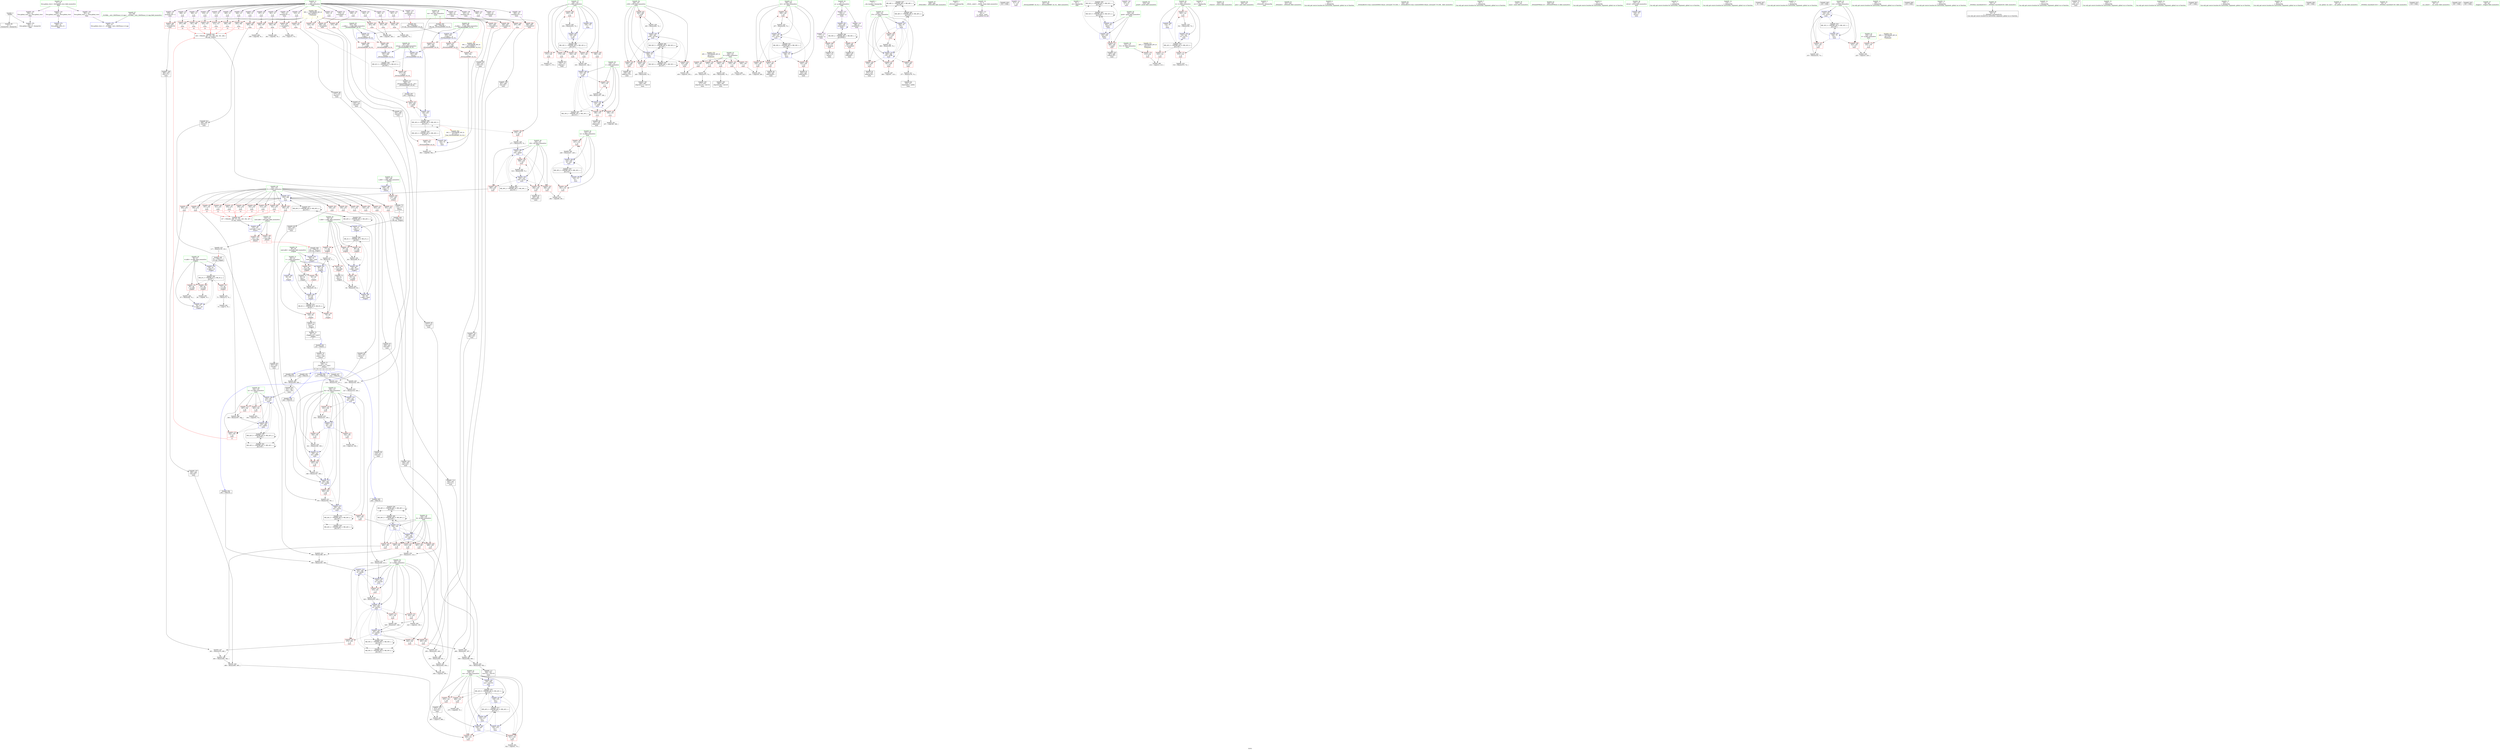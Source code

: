 digraph "SVFG" {
	label="SVFG";

	Node0x562135b10180 [shape=record,color=grey,label="{NodeID: 0\nNullPtr}"];
	Node0x562135b10180 -> Node0x562135b38180[style=solid];
	Node0x562135b10180 -> Node0x562135b45bf0[style=solid];
	Node0x562135b77ce0 [shape=record,color=black,label="{NodeID: 526\nMR_46V_2 = PHI(MR_46V_3, MR_46V_1, )\npts\{159 \}\n}"];
	Node0x562135b77ce0 -> Node0x562135b68ed0[style=dashed];
	Node0x562135b77ce0 -> Node0x562135b77ce0[style=dashed];
	Node0x562135b52570 [shape=record,color=grey,label="{NodeID: 443\n94 = Binary(93, 92, )\n}"];
	Node0x562135b52570 -> Node0x562135b462a0[style=solid];
	Node0x562135b45cf0 [shape=record,color=blue,label="{NodeID: 277\n54\<--51\nc.addr\<--c\n_Z2qpxii\n}"];
	Node0x562135b45cf0 -> Node0x562135b71ad0[style=dashed];
	Node0x562135b39a40 [shape=record,color=red,label="{NodeID: 194\n284\<--150\n\<--i39\nmain\n}"];
	Node0x562135b39a40 -> Node0x562135b38e10[style=solid];
	Node0x562135b371c0 [shape=record,color=black,label="{NodeID: 111\n504\<--503\nconv153\<--rem152\nmain\n}"];
	Node0x562135b371c0 -> Node0x562135b48660[style=solid];
	Node0x562135b13320 [shape=record,color=green,label="{NodeID: 28\n54\<--55\nc.addr\<--c.addr_field_insensitive\n_Z2qpxii\n}"];
	Node0x562135b13320 -> Node0x562135b3d1f0[style=solid];
	Node0x562135b13320 -> Node0x562135b3d2c0[style=solid];
	Node0x562135b13320 -> Node0x562135b3d390[style=solid];
	Node0x562135b13320 -> Node0x562135b3d460[style=solid];
	Node0x562135b13320 -> Node0x562135b45cf0[style=solid];
	Node0x562135b13320 -> Node0x562135b461d0[style=solid];
	Node0x562135b13320 -> Node0x562135b462a0[style=solid];
	Node0x562135ba5d40 [shape=record,color=black,label="{NodeID: 637\n322 = PHI(105, )\n}"];
	Node0x562135ba5d40 -> Node0x562135b502f0[style=solid];
	Node0x562135b54f70 [shape=record,color=grey,label="{NodeID: 471\n172 = cmp(171, 173, )\n}"];
	Node0x562135b473b0 [shape=record,color=blue,label="{NodeID: 305\n136\<--274\nres\<--\nmain\n}"];
	Node0x562135b473b0 -> Node0x562135b3ea50[style=dashed];
	Node0x562135b473b0 -> Node0x562135b3eb20[style=dashed];
	Node0x562135b473b0 -> Node0x562135b74fe0[style=dashed];
	Node0x562135b3b100 [shape=record,color=red,label="{NodeID: 222\n397\<--158\n\<--B\nmain\n}"];
	Node0x562135b3b100 -> Node0x562135b4fcf0[style=solid];
	Node0x562135b3cbb0 [shape=record,color=purple,label="{NodeID: 139\n478\<--10\narrayidx136\<--a\nmain\n}"];
	Node0x562135b3cbb0 -> Node0x562135b452d0[style=solid];
	Node0x562135b37760 [shape=record,color=green,label="{NodeID: 56\n166\<--167\nj109\<--j109_field_insensitive\nmain\n}"];
	Node0x562135b37760 -> Node0x562135b43ce0[style=solid];
	Node0x562135b37760 -> Node0x562135b43db0[style=solid];
	Node0x562135b37760 -> Node0x562135b43e80[style=solid];
	Node0x562135b37760 -> Node0x562135b43f50[style=solid];
	Node0x562135b37760 -> Node0x562135b48320[style=solid];
	Node0x562135b37760 -> Node0x562135b484c0[style=solid];
	Node0x562135b4fcf0 [shape=record,color=grey,label="{NodeID: 416\n398 = Binary(396, 397, )\n}"];
	Node0x562135b4fcf0 -> Node0x562135b4fb70[style=solid];
	Node0x562135b48a70 [shape=record,color=blue,label="{NodeID: 333\n551\<--565\nretval\<--\n_ZSt3maxIiERKT_S2_S2_\n}"];
	Node0x562135b48a70 -> Node0x562135b830e0[style=dashed];
	Node0x562135b446a0 [shape=record,color=red,label="{NodeID: 250\n312\<--311\n\<--\nmain\n|{<s0>11}}"];
	Node0x562135b446a0:s0 -> Node0x562135ba6300[style=solid,color=red];
	Node0x562135b3e300 [shape=record,color=red,label="{NodeID: 167\n186\<--130\n\<--i\nmain\n}"];
	Node0x562135b3e300 -> Node0x562135b53170[style=solid];
	Node0x562135b38ee0 [shape=record,color=black,label="{NodeID: 84\n288\<--287\ntobool46\<--\nmain\n}"];
	Node0x562135afa460 [shape=record,color=green,label="{NodeID: 1\n7\<--1\n__dso_handle\<--dummyObj\nGlob }"];
	Node0x562135b781e0 [shape=record,color=black,label="{NodeID: 527\nMR_48V_2 = PHI(MR_48V_3, MR_48V_1, )\npts\{161 \}\n}"];
	Node0x562135b781e0 -> Node0x562135b693d0[style=dashed];
	Node0x562135b781e0 -> Node0x562135b781e0[style=dashed];
	Node0x562135b526f0 [shape=record,color=grey,label="{NodeID: 444\n97 = Binary(96, 74, )\n}"];
	Node0x562135b526f0 -> Node0x562135b46370[style=solid];
	Node0x562135b45dc0 [shape=record,color=blue,label="{NodeID: 278\n56\<--52\nst.addr\<--st\n_Z2qpxii\n}"];
	Node0x562135b45dc0 -> Node0x562135b71fd0[style=dashed];
	Node0x562135b39b10 [shape=record,color=red,label="{NodeID: 195\n290\<--150\n\<--i39\nmain\n}"];
	Node0x562135b39b10 -> Node0x562135b47550[style=solid];
	Node0x562135b37290 [shape=record,color=black,label="{NodeID: 112\n548\<--571\n_ZSt3maxIiERKT_S2_S2__ret\<--\n_ZSt3maxIiERKT_S2_S2_\n|{<s0>8}}"];
	Node0x562135b37290:s0 -> Node0x562135ba8020[style=solid,color=blue];
	Node0x562135b105d0 [shape=record,color=green,label="{NodeID: 29\n56\<--57\nst.addr\<--st.addr_field_insensitive\n_Z2qpxii\n}"];
	Node0x562135b105d0 -> Node0x562135b3d530[style=solid];
	Node0x562135b105d0 -> Node0x562135b3d600[style=solid];
	Node0x562135b105d0 -> Node0x562135b3d6d0[style=solid];
	Node0x562135b105d0 -> Node0x562135b45dc0[style=solid];
	Node0x562135b105d0 -> Node0x562135b46370[style=solid];
	Node0x562135ba5e40 [shape=record,color=black,label="{NodeID: 638\n346 = PHI(105, )\n}"];
	Node0x562135ba5e40 -> Node0x562135b4f870[style=solid];
	Node0x562135b550f0 [shape=record,color=grey,label="{NodeID: 472\n563 = cmp(560, 562, )\n}"];
	Node0x562135b47480 [shape=record,color=blue,label="{NodeID: 306\n150\<--277\ni39\<--add40\nmain\n}"];
	Node0x562135b47480 -> Node0x562135b39970[style=dashed];
	Node0x562135b47480 -> Node0x562135b39a40[style=dashed];
	Node0x562135b47480 -> Node0x562135b39b10[style=dashed];
	Node0x562135b47480 -> Node0x562135b39be0[style=dashed];
	Node0x562135b47480 -> Node0x562135b48730[style=dashed];
	Node0x562135b47480 -> Node0x562135b768e0[style=dashed];
	Node0x562135b3b1d0 [shape=record,color=red,label="{NodeID: 223\n412\<--158\n\<--B\nmain\n}"];
	Node0x562135b3b1d0 -> Node0x562135b517f0[style=solid];
	Node0x562135b3cc80 [shape=record,color=purple,label="{NodeID: 140\n495\<--10\narrayidx147\<--a\nmain\n}"];
	Node0x562135b3cc80 -> Node0x562135b453a0[style=solid];
	Node0x562135b377f0 [shape=record,color=green,label="{NodeID: 57\n208\<--209\n_ZNSirsERi\<--_ZNSirsERi_field_insensitive\n}"];
	Node0x562135b4fe70 [shape=record,color=grey,label="{NodeID: 417\n79 = Binary(78, 77, )\n}"];
	Node0x562135b4fe70 -> Node0x562135b46030[style=solid];
	Node0x562135b48b40 [shape=record,color=blue,label="{NodeID: 334\n551\<--568\nretval\<--\n_ZSt3maxIiERKT_S2_S2_\n}"];
	Node0x562135b48b40 -> Node0x562135b830e0[style=dashed];
	Node0x562135b44770 [shape=record,color=red,label="{NodeID: 251\n316\<--315\n\<--\nmain\n}"];
	Node0x562135b44770 -> Node0x562135b39080[style=solid];
	Node0x562135b3e3d0 [shape=record,color=red,label="{NodeID: 168\n190\<--130\n\<--i\nmain\n}"];
	Node0x562135b3e3d0 -> Node0x562135b38ba0[style=solid];
	Node0x562135b38fb0 [shape=record,color=black,label="{NodeID: 85\n301\<--300\nconv\<--sub\nmain\n}"];
	Node0x562135b38fb0 -> Node0x562135b47620[style=solid];
	Node0x562135b36500 [shape=record,color=green,label="{NodeID: 2\n15\<--1\n_ZSt3cin\<--dummyObj\nGlob }"];
	Node0x562135b786e0 [shape=record,color=black,label="{NodeID: 528\nMR_50V_2 = PHI(MR_50V_3, MR_50V_1, )\npts\{163 \}\n}"];
	Node0x562135b786e0 -> Node0x562135b698d0[style=dashed];
	Node0x562135b786e0 -> Node0x562135b786e0[style=dashed];
	Node0x562135b52870 [shape=record,color=grey,label="{NodeID: 445\n503 = Binary(500, 502, )\n}"];
	Node0x562135b52870 -> Node0x562135b371c0[style=solid];
	Node0x562135b45e90 [shape=record,color=blue,label="{NodeID: 279\n58\<--53\nmod.addr\<--mod\n_Z2qpxii\n}"];
	Node0x562135b45e90 -> Node0x562135b3d7a0[style=dashed];
	Node0x562135b45e90 -> Node0x562135b3d870[style=dashed];
	Node0x562135b39be0 [shape=record,color=red,label="{NodeID: 196\n509\<--150\n\<--i39\nmain\n}"];
	Node0x562135b39be0 -> Node0x562135b523f0[style=solid];
	Node0x562135b37360 [shape=record,color=purple,label="{NodeID: 113\n32\<--4\n\<--_ZStL8__ioinit\n__cxx_global_var_init\n}"];
	Node0x562135b106a0 [shape=record,color=green,label="{NodeID: 30\n58\<--59\nmod.addr\<--mod.addr_field_insensitive\n_Z2qpxii\n}"];
	Node0x562135b106a0 -> Node0x562135b3d7a0[style=solid];
	Node0x562135b106a0 -> Node0x562135b3d870[style=solid];
	Node0x562135b106a0 -> Node0x562135b45e90[style=solid];
	Node0x562135ba5f80 [shape=record,color=black,label="{NodeID: 639\n533 = PHI()\n}"];
	Node0x562135b47550 [shape=record,color=blue,label="{NodeID: 307\n152\<--290\nP\<--\nmain\n}"];
	Node0x562135b47550 -> Node0x562135b39cb0[style=dashed];
	Node0x562135b47550 -> Node0x562135b39d80[style=dashed];
	Node0x562135b47550 -> Node0x562135b39e50[style=dashed];
	Node0x562135b47550 -> Node0x562135b39f20[style=dashed];
	Node0x562135b47550 -> Node0x562135b39ff0[style=dashed];
	Node0x562135b47550 -> Node0x562135b3a0c0[style=dashed];
	Node0x562135b47550 -> Node0x562135b3a190[style=dashed];
	Node0x562135b47550 -> Node0x562135b3a260[style=dashed];
	Node0x562135b47550 -> Node0x562135b3a330[style=dashed];
	Node0x562135b47550 -> Node0x562135b3a400[style=dashed];
	Node0x562135b47550 -> Node0x562135b3a4d0[style=dashed];
	Node0x562135b47550 -> Node0x562135b3a5a0[style=dashed];
	Node0x562135b47550 -> Node0x562135b3a670[style=dashed];
	Node0x562135b47550 -> Node0x562135b3a740[style=dashed];
	Node0x562135b47550 -> Node0x562135b3a810[style=dashed];
	Node0x562135b47550 -> Node0x562135b3a8e0[style=dashed];
	Node0x562135b47550 -> Node0x562135b67fd0[style=dashed];
	Node0x562135b47550 -> Node0x562135b76de0[style=dashed];
	Node0x562135b3b2a0 [shape=record,color=red,label="{NodeID: 224\n451\<--158\n\<--B\nmain\n}"];
	Node0x562135b3b2a0 -> Node0x562135b413f0[style=solid];
	Node0x562135b3cd50 [shape=record,color=purple,label="{NodeID: 141\n517\<--16\n\<--.str\nmain\n}"];
	Node0x562135b37880 [shape=record,color=green,label="{NodeID: 58\n251\<--252\n_ZSt3maxIiERKT_S2_S2_\<--_ZSt3maxIiERKT_S2_S2__field_insensitive\n}"];
	Node0x562135b4fff0 [shape=record,color=grey,label="{NodeID: 418\n332 = Binary(331, 330, )\n}"];
	Node0x562135b4fff0 -> Node0x562135b47890[style=solid];
	Node0x562135b44840 [shape=record,color=red,label="{NodeID: 252\n320\<--319\n\<--\nmain\n|{<s0>12}}"];
	Node0x562135b44840:s0 -> Node0x562135ba6300[style=solid,color=red];
	Node0x562135b3e4a0 [shape=record,color=red,label="{NodeID: 169\n197\<--130\n\<--i\nmain\n}"];
	Node0x562135b3e4a0 -> Node0x562135b40df0[style=solid];
	Node0x562135b39080 [shape=record,color=black,label="{NodeID: 86\n317\<--316\nconv55\<--\nmain\n}"];
	Node0x562135b39080 -> Node0x562135b508f0[style=solid];
	Node0x562135b12a30 [shape=record,color=green,label="{NodeID: 3\n16\<--1\n.str\<--dummyObj\nGlob }"];
	Node0x562135b78be0 [shape=record,color=black,label="{NodeID: 529\nMR_52V_2 = PHI(MR_52V_3, MR_52V_1, )\npts\{165 \}\n}"];
	Node0x562135b78be0 -> Node0x562135b69dd0[style=dashed];
	Node0x562135b78be0 -> Node0x562135b78be0[style=dashed];
	Node0x562135b529f0 [shape=record,color=grey,label="{NodeID: 446\n183 = Binary(181, 182, )\n}"];
	Node0x562135b529f0 -> Node0x562135b46780[style=solid];
	Node0x562135b45f60 [shape=record,color=blue,label="{NodeID: 280\n60\<--66\nr\<--\n_Z2qpxii\n}"];
	Node0x562135b45f60 -> Node0x562135b724d0[style=dashed];
	Node0x562135b39cb0 [shape=record,color=red,label="{NodeID: 197\n294\<--152\n\<--P\nmain\n|{<s0>9}}"];
	Node0x562135b39cb0:s0 -> Node0x562135ba6a10[style=solid,color=red];
	Node0x562135b37430 [shape=record,color=purple,label="{NodeID: 114\n177\<--8\narrayidx\<--p\nmain\n}"];
	Node0x562135b37430 -> Node0x562135b44020[style=solid];
	Node0x562135b10770 [shape=record,color=green,label="{NodeID: 31\n60\<--61\nr\<--r_field_insensitive\n_Z2qpxii\n}"];
	Node0x562135b10770 -> Node0x562135b3d940[style=solid];
	Node0x562135b10770 -> Node0x562135b3da10[style=solid];
	Node0x562135b10770 -> Node0x562135b3dae0[style=solid];
	Node0x562135b10770 -> Node0x562135b45f60[style=solid];
	Node0x562135b10770 -> Node0x562135b46030[style=solid];
	Node0x562135b10770 -> Node0x562135b46100[style=solid];
	Node0x562135ba6050 [shape=record,color=black,label="{NodeID: 640\n549 = PHI(146, )\n0th arg _ZSt3maxIiERKT_S2_S2_ }"];
	Node0x562135ba6050 -> Node0x562135b488d0[style=solid];
	Node0x562135b47620 [shape=record,color=blue,label="{NodeID: 308\n154\<--301\nk1\<--conv\nmain\n}"];
	Node0x562135b47620 -> Node0x562135b3a9b0[style=dashed];
	Node0x562135b47620 -> Node0x562135b3aa80[style=dashed];
	Node0x562135b47620 -> Node0x562135b3ab50[style=dashed];
	Node0x562135b47620 -> Node0x562135b476f0[style=dashed];
	Node0x562135b47620 -> Node0x562135b684d0[style=dashed];
	Node0x562135b47620 -> Node0x562135b772e0[style=dashed];
	Node0x562135b3b370 [shape=record,color=red,label="{NodeID: 225\n482\<--158\n\<--B\nmain\n}"];
	Node0x562135b3b370 -> Node0x562135b50ef0[style=solid];
	Node0x562135b3ce20 [shape=record,color=purple,label="{NodeID: 142\n524\<--18\n\<--.str.1\nmain\n}"];
	Node0x562135b37910 [shape=record,color=green,label="{NodeID: 59\n519\<--520\nprintf\<--printf_field_insensitive\n}"];
	Node0x562135b50170 [shape=record,color=grey,label="{NodeID: 419\n327 = Binary(318, 326, )\n}"];
	Node0x562135b50170 -> Node0x562135b477c0[style=solid];
	Node0x562135b44910 [shape=record,color=red,label="{NodeID: 253\n324\<--323\n\<--\nmain\n}"];
	Node0x562135b44910 -> Node0x562135b39150[style=solid];
	Node0x562135b3e570 [shape=record,color=red,label="{NodeID: 170\n213\<--132\n\<--TC\nmain\n}"];
	Node0x562135b3e570 -> Node0x562135b54c70[style=solid];
	Node0x562135b39150 [shape=record,color=black,label="{NodeID: 87\n325\<--324\nconv58\<--\nmain\n}"];
	Node0x562135b39150 -> Node0x562135b502f0[style=solid];
	Node0x562135b128a0 [shape=record,color=green,label="{NodeID: 4\n18\<--1\n.str.1\<--dummyObj\nGlob }"];
	Node0x562135b790e0 [shape=record,color=black,label="{NodeID: 530\nMR_54V_2 = PHI(MR_54V_3, MR_54V_1, )\npts\{167 \}\n}"];
	Node0x562135b790e0 -> Node0x562135b6a2d0[style=dashed];
	Node0x562135b790e0 -> Node0x562135b790e0[style=dashed];
	Node0x562135b52b70 [shape=record,color=grey,label="{NodeID: 447\n500 = Binary(498, 499, )\n}"];
	Node0x562135b52b70 -> Node0x562135b52870[style=solid];
	Node0x562135b46030 [shape=record,color=blue,label="{NodeID: 281\n60\<--79\nr\<--mul\n_Z2qpxii\n}"];
	Node0x562135b46030 -> Node0x562135b3da10[style=dashed];
	Node0x562135b46030 -> Node0x562135b46100[style=dashed];
	Node0x562135b39d80 [shape=record,color=red,label="{NodeID: 198\n298\<--152\n\<--P\nmain\n|{<s0>10}}"];
	Node0x562135b39d80:s0 -> Node0x562135ba6a10[style=solid,color=red];
	Node0x562135b37500 [shape=record,color=purple,label="{NodeID: 115\n192\<--8\narrayidx5\<--p\nmain\n}"];
	Node0x562135b37500 -> Node0x562135b46850[style=solid];
	Node0x562135b10840 [shape=record,color=green,label="{NodeID: 32\n103\<--104\n_Z3invii\<--_Z3invii_field_insensitive\n}"];
	Node0x562135ba61c0 [shape=record,color=black,label="{NodeID: 641\n550 = PHI(249, )\n1st arg _ZSt3maxIiERKT_S2_S2_ }"];
	Node0x562135ba61c0 -> Node0x562135b489a0[style=solid];
	Node0x562135b675d0 [shape=record,color=black,label="{NodeID: 475\nMR_24V_8 = PHI(MR_24V_9, MR_24V_3, )\npts\{137 \}\n}"];
	Node0x562135b675d0 -> Node0x562135b3e8b0[style=dashed];
	Node0x562135b675d0 -> Node0x562135b3e980[style=dashed];
	Node0x562135b675d0 -> Node0x562135b3ea50[style=dashed];
	Node0x562135b675d0 -> Node0x562135b3eb20[style=dashed];
	Node0x562135b675d0 -> Node0x562135b48590[style=dashed];
	Node0x562135b675d0 -> Node0x562135b48660[style=dashed];
	Node0x562135b675d0 -> Node0x562135b675d0[style=dashed];
	Node0x562135b675d0 -> Node0x562135b74fe0[style=dashed];
	Node0x562135b476f0 [shape=record,color=blue,label="{NodeID: 309\n154\<--308\nk1\<--add52\nmain\n}"];
	Node0x562135b476f0 -> Node0x562135b3ab50[style=dashed];
	Node0x562135b476f0 -> Node0x562135b684d0[style=dashed];
	Node0x562135b476f0 -> Node0x562135b772e0[style=dashed];
	Node0x562135b3b440 [shape=record,color=red,label="{NodeID: 226\n499\<--158\n\<--B\nmain\n}"];
	Node0x562135b3b440 -> Node0x562135b52b70[style=solid];
	Node0x562135b3cef0 [shape=record,color=purple,label="{NodeID: 143\n590\<--21\nllvm.global_ctors_0\<--llvm.global_ctors\nGlob }"];
	Node0x562135b3cef0 -> Node0x562135b45a20[style=solid];
	Node0x562135b37a10 [shape=record,color=green,label="{NodeID: 60\n526\<--527\nputs\<--puts_field_insensitive\n}"];
	Node0x562135b502f0 [shape=record,color=grey,label="{NodeID: 420\n326 = Binary(322, 325, )\n}"];
	Node0x562135b502f0 -> Node0x562135b50170[style=solid];
	Node0x562135b449e0 [shape=record,color=red,label="{NodeID: 254\n358\<--357\n\<--\nmain\n}"];
	Node0x562135b449e0 -> Node0x562135b544f0[style=solid];
	Node0x562135b3e640 [shape=record,color=red,label="{NodeID: 171\n212\<--134\n\<--tc\nmain\n}"];
	Node0x562135b3e640 -> Node0x562135b54c70[style=solid];
	Node0x562135b39220 [shape=record,color=black,label="{NodeID: 88\n330\<--329\nconv61\<--\nmain\n}"];
	Node0x562135b39220 -> Node0x562135b4fff0[style=solid];
	Node0x562135b0f500 [shape=record,color=green,label="{NodeID: 5\n20\<--1\n_ZSt4cout\<--dummyObj\nGlob }"];
	Node0x562135b52cf0 [shape=record,color=grey,label="{NodeID: 448\n498 = Binary(491, 497, )\n}"];
	Node0x562135b52cf0 -> Node0x562135b52b70[style=solid];
	Node0x562135b46100 [shape=record,color=blue,label="{NodeID: 282\n60\<--84\nr\<--rem\n_Z2qpxii\n}"];
	Node0x562135b46100 -> Node0x562135b724d0[style=dashed];
	Node0x562135b39e50 [shape=record,color=red,label="{NodeID: 199\n306\<--152\n\<--P\nmain\n}"];
	Node0x562135b39e50 -> Node0x562135b4f130[style=solid];
	Node0x562135b3b900 [shape=record,color=purple,label="{NodeID: 116\n286\<--8\narrayidx45\<--p\nmain\n}"];
	Node0x562135b3b900 -> Node0x562135b44430[style=solid];
	Node0x562135b10910 [shape=record,color=green,label="{NodeID: 33\n108\<--109\nc.addr\<--c.addr_field_insensitive\n_Z3invii\n}"];
	Node0x562135b10910 -> Node0x562135b3dbb0[style=solid];
	Node0x562135b10910 -> Node0x562135b46440[style=solid];
	Node0x562135ba6300 [shape=record,color=black,label="{NodeID: 642\n106 = PHI(293, 297, 312, 320, 344, 391, 406, )\n0th arg _Z3invii }"];
	Node0x562135ba6300 -> Node0x562135b46440[style=solid];
	Node0x562135b477c0 [shape=record,color=blue,label="{NodeID: 310\n156\<--327\nk2\<--sub60\nmain\n}"];
	Node0x562135b477c0 -> Node0x562135b3ac20[style=dashed];
	Node0x562135b477c0 -> Node0x562135b47890[style=dashed];
	Node0x562135b3b510 [shape=record,color=red,label="{NodeID: 227\n367\<--160\n\<--j74\nmain\n}"];
	Node0x562135b3b510 -> Node0x562135b54970[style=solid];
	Node0x562135b3cff0 [shape=record,color=purple,label="{NodeID: 144\n591\<--21\nllvm.global_ctors_1\<--llvm.global_ctors\nGlob }"];
	Node0x562135b3cff0 -> Node0x562135b45af0[style=solid];
	Node0x562135b37b10 [shape=record,color=green,label="{NodeID: 61\n531\<--532\n_ZNSolsEi\<--_ZNSolsEi_field_insensitive\n}"];
	Node0x562135b50470 [shape=record,color=grey,label="{NodeID: 421\n386 = Binary(385, 74, )\n}"];
	Node0x562135b50470 -> Node0x562135b47e40[style=solid];
	Node0x562135b44ab0 [shape=record,color=red,label="{NodeID: 255\n362\<--361\n\<--\nmain\n}"];
	Node0x562135b44ab0 -> Node0x562135b54670[style=solid];
	Node0x562135b3e710 [shape=record,color=red,label="{NodeID: 172\n515\<--134\n\<--tc\nmain\n}"];
	Node0x562135b3e710 -> Node0x562135b4f3f0[style=solid];
	Node0x562135b392f0 [shape=record,color=black,label="{NodeID: 89\n339\<--338\nconv64\<--\nmain\n}"];
	Node0x562135b392f0 -> Node0x562135b511f0[style=solid];
	Node0x562135b0f590 [shape=record,color=green,label="{NodeID: 6\n22\<--1\n\<--dummyObj\nCan only get source location for instruction, argument, global var or function.}"];
	Node0x562135b52e70 [shape=record,color=grey,label="{NodeID: 449\n423 = cmp(422, 336, )\n}"];
	Node0x562135b461d0 [shape=record,color=blue,label="{NodeID: 283\n54\<--89\nc.addr\<--mul2\n_Z2qpxii\n}"];
	Node0x562135b461d0 -> Node0x562135b3d460[style=dashed];
	Node0x562135b461d0 -> Node0x562135b462a0[style=dashed];
	Node0x562135b39f20 [shape=record,color=red,label="{NodeID: 200\n313\<--152\n\<--P\nmain\n|{<s0>11}}"];
	Node0x562135b39f20:s0 -> Node0x562135ba6a10[style=solid,color=red];
	Node0x562135b3b9d0 [shape=record,color=purple,label="{NodeID: 117\n245\<--10\narrayidx26\<--a\nmain\n}"];
	Node0x562135b109e0 [shape=record,color=green,label="{NodeID: 34\n110\<--111\nmod.addr\<--mod.addr_field_insensitive\n_Z3invii\n}"];
	Node0x562135b109e0 -> Node0x562135b3dc80[style=solid];
	Node0x562135b109e0 -> Node0x562135b3dd50[style=solid];
	Node0x562135b109e0 -> Node0x562135b46510[style=solid];
	Node0x562135ba6a10 [shape=record,color=black,label="{NodeID: 643\n107 = PHI(294, 298, 313, 321, 345, 392, 407, )\n1st arg _Z3invii }"];
	Node0x562135ba6a10 -> Node0x562135b46510[style=solid];
	Node0x562135b67fd0 [shape=record,color=black,label="{NodeID: 477\nMR_40V_5 = PHI(MR_40V_6, MR_40V_2, )\npts\{153 \}\n}"];
	Node0x562135b67fd0 -> Node0x562135b47550[style=dashed];
	Node0x562135b67fd0 -> Node0x562135b67fd0[style=dashed];
	Node0x562135b67fd0 -> Node0x562135b76de0[style=dashed];
	Node0x562135b47890 [shape=record,color=blue,label="{NodeID: 311\n156\<--332\nk2\<--rem\nmain\n}"];
	Node0x562135b47890 -> Node0x562135b3acf0[style=dashed];
	Node0x562135b47890 -> Node0x562135b3adc0[style=dashed];
	Node0x562135b47890 -> Node0x562135b3ae90[style=dashed];
	Node0x562135b47890 -> Node0x562135b47960[style=dashed];
	Node0x562135b47890 -> Node0x562135b47a30[style=dashed];
	Node0x562135b3b5e0 [shape=record,color=red,label="{NodeID: 228\n370\<--160\n\<--j74\nmain\n}"];
	Node0x562135b3b5e0 -> Node0x562135b39490[style=solid];
	Node0x562135b3d0f0 [shape=record,color=purple,label="{NodeID: 145\n592\<--21\nllvm.global_ctors_2\<--llvm.global_ctors\nGlob }"];
	Node0x562135b3d0f0 -> Node0x562135b45bf0[style=solid];
	Node0x562135b37c10 [shape=record,color=green,label="{NodeID: 62\n534\<--535\n_ZSt4endlIcSt11char_traitsIcEERSt13basic_ostreamIT_T0_ES6_\<--_ZSt4endlIcSt11char_traitsIcEERSt13basic_ostreamIT_T0_ES6__field_insensitive\n}"];
	Node0x562135b505f0 [shape=record,color=grey,label="{NodeID: 422\n455 = Binary(452, 454, )\n}"];
	Node0x562135b505f0 -> Node0x562135b547f0[style=solid];
	Node0x562135b44b80 [shape=record,color=red,label="{NodeID: 256\n373\<--372\n\<--arrayidx79\nmain\n}"];
	Node0x562135b44b80 -> Node0x562135b53770[style=solid];
	Node0x562135b3e7e0 [shape=record,color=red,label="{NodeID: 173\n540\<--134\n\<--tc\nmain\n}"];
	Node0x562135b3e7e0 -> Node0x562135b51070[style=solid];
	Node0x562135b393c0 [shape=record,color=black,label="{NodeID: 90\n351\<--350\nconv69\<--\nmain\n}"];
	Node0x562135b393c0 -> Node0x562135b4f6f0[style=solid];
	Node0x562135b0ecc0 [shape=record,color=green,label="{NodeID: 7\n66\<--1\n\<--dummyObj\nCan only get source location for instruction, argument, global var or function.}"];
	Node0x562135b52ff0 [shape=record,color=grey,label="{NodeID: 450\n436 = cmp(434, 435, )\n}"];
	Node0x562135b462a0 [shape=record,color=blue,label="{NodeID: 284\n54\<--94\nc.addr\<--rem4\n_Z2qpxii\n}"];
	Node0x562135b462a0 -> Node0x562135b71ad0[style=dashed];
	Node0x562135b39ff0 [shape=record,color=red,label="{NodeID: 201\n321\<--152\n\<--P\nmain\n|{<s0>12}}"];
	Node0x562135b39ff0:s0 -> Node0x562135ba6a10[style=solid,color=red];
	Node0x562135b3baa0 [shape=record,color=purple,label="{NodeID: 118\n249\<--10\narrayidx29\<--a\nmain\n|{<s0>8}}"];
	Node0x562135b3baa0:s0 -> Node0x562135ba61c0[style=solid,color=red];
	Node0x562135b10ab0 [shape=record,color=green,label="{NodeID: 35\n123\<--124\nmain\<--main_field_insensitive\n}"];
	Node0x562135ba6cd0 [shape=record,color=black,label="{NodeID: 644\n51 = PHI(115, )\n0th arg _Z2qpxii }"];
	Node0x562135ba6cd0 -> Node0x562135b45cf0[style=solid];
	Node0x562135b684d0 [shape=record,color=black,label="{NodeID: 478\nMR_42V_5 = PHI(MR_42V_6, MR_42V_2, )\npts\{155 \}\n}"];
	Node0x562135b684d0 -> Node0x562135b47620[style=dashed];
	Node0x562135b684d0 -> Node0x562135b684d0[style=dashed];
	Node0x562135b684d0 -> Node0x562135b772e0[style=dashed];
	Node0x562135b47960 [shape=record,color=blue,label="{NodeID: 312\n156\<--341\nk2\<--add65\nmain\n}"];
	Node0x562135b47960 -> Node0x562135b3ae90[style=dashed];
	Node0x562135b47960 -> Node0x562135b47a30[style=dashed];
	Node0x562135b3b6b0 [shape=record,color=red,label="{NodeID: 229\n376\<--160\n\<--j74\nmain\n}"];
	Node0x562135b3b6b0 -> Node0x562135b4f570[style=solid];
	Node0x562135b3d1f0 [shape=record,color=red,label="{NodeID: 146\n77\<--54\n\<--c.addr\n_Z2qpxii\n}"];
	Node0x562135b3d1f0 -> Node0x562135b4fe70[style=solid];
	Node0x562135b37d10 [shape=record,color=green,label="{NodeID: 63\n536\<--537\n_ZNSolsEPFRSoS_E\<--_ZNSolsEPFRSoS_E_field_insensitive\n}"];
	Node0x562135b50770 [shape=record,color=grey,label="{NodeID: 423\n117 = Binary(116, 118, )\n|{<s0>3}}"];
	Node0x562135b50770:s0 -> Node0x562135ba6de0[style=solid,color=red];
	Node0x562135b44c50 [shape=record,color=red,label="{NodeID: 257\n380\<--379\n\<--arrayidx84\nmain\n}"];
	Node0x562135b44c50 -> Node0x562135b39630[style=solid];
	Node0x562135b3e8b0 [shape=record,color=red,label="{NodeID: 174\n469\<--136\n\<--res\nmain\n}"];
	Node0x562135b3e8b0 -> Node0x562135b54370[style=solid];
	Node0x562135b39490 [shape=record,color=black,label="{NodeID: 91\n371\<--370\nidxprom78\<--\nmain\n}"];
	Node0x562135b0ed50 [shape=record,color=green,label="{NodeID: 8\n70\<--1\n\<--dummyObj\nCan only get source location for instruction, argument, global var or function.}"];
	Node0x562135b53170 [shape=record,color=grey,label="{NodeID: 451\n187 = cmp(186, 188, )\n}"];
	Node0x562135b46370 [shape=record,color=blue,label="{NodeID: 285\n56\<--97\nst.addr\<--shr\n_Z2qpxii\n}"];
	Node0x562135b46370 -> Node0x562135b71fd0[style=dashed];
	Node0x562135b3a0c0 [shape=record,color=red,label="{NodeID: 202\n329\<--152\n\<--P\nmain\n}"];
	Node0x562135b3a0c0 -> Node0x562135b39220[style=solid];
	Node0x562135b3bb70 [shape=record,color=purple,label="{NodeID: 119\n260\<--10\n\<--a\nmain\n}"];
	Node0x562135b3bb70 -> Node0x562135b441c0[style=solid];
	Node0x562135b10bb0 [shape=record,color=green,label="{NodeID: 36\n126\<--127\nretval\<--retval_field_insensitive\nmain\n}"];
	Node0x562135b10bb0 -> Node0x562135b465e0[style=solid];
	Node0x562135ba6de0 [shape=record,color=black,label="{NodeID: 645\n52 = PHI(117, )\n1st arg _Z2qpxii }"];
	Node0x562135ba6de0 -> Node0x562135b45dc0[style=solid];
	Node0x562135b830e0 [shape=record,color=black,label="{NodeID: 562\nMR_61V_3 = PHI(MR_61V_4, MR_61V_2, )\npts\{552 \}\n}"];
	Node0x562135b830e0 -> Node0x562135b45470[style=dashed];
	Node0x562135b689d0 [shape=record,color=black,label="{NodeID: 479\nMR_44V_5 = PHI(MR_44V_6, MR_44V_2, )\npts\{157 \}\n}"];
	Node0x562135b689d0 -> Node0x562135b477c0[style=dashed];
	Node0x562135b689d0 -> Node0x562135b689d0[style=dashed];
	Node0x562135b689d0 -> Node0x562135b777e0[style=dashed];
	Node0x562135b47a30 [shape=record,color=blue,label="{NodeID: 313\n156\<--348\nk2\<--mul68\nmain\n}"];
	Node0x562135b47a30 -> Node0x562135b3af60[style=dashed];
	Node0x562135b47a30 -> Node0x562135b47b00[style=dashed];
	Node0x562135b3b780 [shape=record,color=red,label="{NodeID: 230\n385\<--160\n\<--j74\nmain\n}"];
	Node0x562135b3b780 -> Node0x562135b50470[style=solid];
	Node0x562135b3d2c0 [shape=record,color=red,label="{NodeID: 147\n87\<--54\n\<--c.addr\n_Z2qpxii\n}"];
	Node0x562135b3d2c0 -> Node0x562135b51af0[style=solid];
	Node0x562135b37e10 [shape=record,color=green,label="{NodeID: 64\n551\<--552\nretval\<--retval_field_insensitive\n_ZSt3maxIiERKT_S2_S2_\n}"];
	Node0x562135b37e10 -> Node0x562135b45470[style=solid];
	Node0x562135b37e10 -> Node0x562135b48a70[style=solid];
	Node0x562135b37e10 -> Node0x562135b48b40[style=solid];
	Node0x562135b857f0 [shape=record,color=yellow,style=double,label="{NodeID: 590\n58V_1 = ENCHI(MR_58V_0)\npts\{140000 \}\nFun[main]|{|<s23>8}}"];
	Node0x562135b857f0 -> Node0x562135b440f0[style=dashed];
	Node0x562135b857f0 -> Node0x562135b441c0[style=dashed];
	Node0x562135b857f0 -> Node0x562135b44290[style=dashed];
	Node0x562135b857f0 -> Node0x562135b44360[style=dashed];
	Node0x562135b857f0 -> Node0x562135b44500[style=dashed];
	Node0x562135b857f0 -> Node0x562135b445d0[style=dashed];
	Node0x562135b857f0 -> Node0x562135b446a0[style=dashed];
	Node0x562135b857f0 -> Node0x562135b44770[style=dashed];
	Node0x562135b857f0 -> Node0x562135b44840[style=dashed];
	Node0x562135b857f0 -> Node0x562135b44910[style=dashed];
	Node0x562135b857f0 -> Node0x562135b449e0[style=dashed];
	Node0x562135b857f0 -> Node0x562135b44ab0[style=dashed];
	Node0x562135b857f0 -> Node0x562135b44b80[style=dashed];
	Node0x562135b857f0 -> Node0x562135b44c50[style=dashed];
	Node0x562135b857f0 -> Node0x562135b44d20[style=dashed];
	Node0x562135b857f0 -> Node0x562135b44df0[style=dashed];
	Node0x562135b857f0 -> Node0x562135b44ec0[style=dashed];
	Node0x562135b857f0 -> Node0x562135b44f90[style=dashed];
	Node0x562135b857f0 -> Node0x562135b45060[style=dashed];
	Node0x562135b857f0 -> Node0x562135b45130[style=dashed];
	Node0x562135b857f0 -> Node0x562135b45200[style=dashed];
	Node0x562135b857f0 -> Node0x562135b452d0[style=dashed];
	Node0x562135b857f0 -> Node0x562135b453a0[style=dashed];
	Node0x562135b857f0:s23 -> Node0x562135b835e0[style=dashed,color=red];
	Node0x562135b508f0 [shape=record,color=grey,label="{NodeID: 424\n318 = Binary(314, 317, )\n}"];
	Node0x562135b508f0 -> Node0x562135b50170[style=solid];
	Node0x562135b44d20 [shape=record,color=red,label="{NodeID: 258\n391\<--390\n\<--\nmain\n|{<s0>14}}"];
	Node0x562135b44d20:s0 -> Node0x562135ba6300[style=solid,color=red];
	Node0x562135b3e980 [shape=record,color=red,label="{NodeID: 175\n472\<--136\n\<--res\nmain\n}"];
	Node0x562135b3e980 -> Node0x562135b36c10[style=solid];
	Node0x562135b39560 [shape=record,color=black,label="{NodeID: 92\n378\<--377\nidxprom83\<--add82\nmain\n}"];
	Node0x562135b0ee20 [shape=record,color=green,label="{NodeID: 9\n74\<--1\n\<--dummyObj\nCan only get source location for instruction, argument, global var or function.}"];
	Node0x562135b532f0 [shape=record,color=grey,label="{NodeID: 452\n522 = cmp(521, 70, )\n}"];
	Node0x562135b46440 [shape=record,color=blue,label="{NodeID: 286\n108\<--106\nc.addr\<--c\n_Z3invii\n}"];
	Node0x562135b46440 -> Node0x562135b3dbb0[style=dashed];
	Node0x562135b3a190 [shape=record,color=red,label="{NodeID: 203\n338\<--152\n\<--P\nmain\n}"];
	Node0x562135b3a190 -> Node0x562135b392f0[style=solid];
	Node0x562135b3bc40 [shape=record,color=purple,label="{NodeID: 120\n262\<--10\n\<--a\nmain\n}"];
	Node0x562135b3bc40 -> Node0x562135b44290[style=solid];
	Node0x562135b10c80 [shape=record,color=green,label="{NodeID: 37\n128\<--129\nj\<--j_field_insensitive\nmain\n}"];
	Node0x562135b10c80 -> Node0x562135b3de20[style=solid];
	Node0x562135b10c80 -> Node0x562135b3def0[style=solid];
	Node0x562135b10c80 -> Node0x562135b3dfc0[style=solid];
	Node0x562135b10c80 -> Node0x562135b3e090[style=solid];
	Node0x562135b10c80 -> Node0x562135b3e160[style=solid];
	Node0x562135b10c80 -> Node0x562135b3e230[style=solid];
	Node0x562135b10c80 -> Node0x562135b466b0[style=solid];
	Node0x562135b10c80 -> Node0x562135b469f0[style=solid];
	Node0x562135ba6ef0 [shape=record,color=black,label="{NodeID: 646\n53 = PHI(119, )\n2nd arg _Z2qpxii }"];
	Node0x562135ba6ef0 -> Node0x562135b45e90[style=solid];
	Node0x562135b835e0 [shape=record,color=yellow,style=double,label="{NodeID: 563\n58V_1 = ENCHI(MR_58V_0)\npts\{140000 \}\nFun[_ZSt3maxIiERKT_S2_S2_]}"];
	Node0x562135b835e0 -> Node0x562135b45950[style=dashed];
	Node0x562135b68ed0 [shape=record,color=black,label="{NodeID: 480\nMR_46V_5 = PHI(MR_46V_6, MR_46V_2, )\npts\{159 \}\n}"];
	Node0x562135b68ed0 -> Node0x562135b47bd0[style=dashed];
	Node0x562135b68ed0 -> Node0x562135b68ed0[style=dashed];
	Node0x562135b68ed0 -> Node0x562135b77ce0[style=dashed];
	Node0x562135b47b00 [shape=record,color=blue,label="{NodeID: 314\n156\<--353\nk2\<--rem70\nmain\n}"];
	Node0x562135b47b00 -> Node0x562135b3b030[style=dashed];
	Node0x562135b47b00 -> Node0x562135b689d0[style=dashed];
	Node0x562135b47b00 -> Node0x562135b777e0[style=dashed];
	Node0x562135b43770 [shape=record,color=red,label="{NodeID: 231\n419\<--162\n\<--A\nmain\n}"];
	Node0x562135b43770 -> Node0x562135b410f0[style=solid];
	Node0x562135b3d390 [shape=record,color=red,label="{NodeID: 148\n88\<--54\n\<--c.addr\n_Z2qpxii\n}"];
	Node0x562135b3d390 -> Node0x562135b51af0[style=solid];
	Node0x562135b37ee0 [shape=record,color=green,label="{NodeID: 65\n553\<--554\n__a.addr\<--__a.addr_field_insensitive\n_ZSt3maxIiERKT_S2_S2_\n}"];
	Node0x562135b37ee0 -> Node0x562135b45540[style=solid];
	Node0x562135b37ee0 -> Node0x562135b45610[style=solid];
	Node0x562135b37ee0 -> Node0x562135b488d0[style=solid];
	Node0x562135b71ad0 [shape=record,color=black,label="{NodeID: 508\nMR_2V_3 = PHI(MR_2V_5, MR_2V_2, )\npts\{55 \}\n}"];
	Node0x562135b71ad0 -> Node0x562135b3d1f0[style=dashed];
	Node0x562135b71ad0 -> Node0x562135b3d2c0[style=dashed];
	Node0x562135b71ad0 -> Node0x562135b3d390[style=dashed];
	Node0x562135b71ad0 -> Node0x562135b461d0[style=dashed];
	Node0x562135b50a70 [shape=record,color=grey,label="{NodeID: 425\n493 = Binary(492, 74, )\n}"];
	Node0x562135b50a70 -> Node0x562135b36f50[style=solid];
	Node0x562135b44df0 [shape=record,color=red,label="{NodeID: 259\n395\<--394\n\<--\nmain\n}"];
	Node0x562135b44df0 -> Node0x562135b39700[style=solid];
	Node0x562135b3ea50 [shape=record,color=red,label="{NodeID: 176\n521\<--136\n\<--res\nmain\n}"];
	Node0x562135b3ea50 -> Node0x562135b532f0[style=solid];
	Node0x562135b39630 [shape=record,color=black,label="{NodeID: 93\n381\<--380\nconv85\<--\nmain\n}"];
	Node0x562135b39630 -> Node0x562135b47d70[style=solid];
	Node0x562135b0ea20 [shape=record,color=green,label="{NodeID: 10\n118\<--1\n\<--dummyObj\nCan only get source location for instruction, argument, global var or function.}"];
	Node0x562135b53470 [shape=record,color=grey,label="{NodeID: 453\n304 = cmp(303, 70, )\n}"];
	Node0x562135b46510 [shape=record,color=blue,label="{NodeID: 287\n110\<--107\nmod.addr\<--mod\n_Z3invii\n}"];
	Node0x562135b46510 -> Node0x562135b3dc80[style=dashed];
	Node0x562135b46510 -> Node0x562135b3dd50[style=dashed];
	Node0x562135b3a260 [shape=record,color=red,label="{NodeID: 204\n345\<--152\n\<--P\nmain\n|{<s0>13}}"];
	Node0x562135b3a260:s0 -> Node0x562135ba6a10[style=solid,color=red];
	Node0x562135b3bd10 [shape=record,color=purple,label="{NodeID: 121\n266\<--10\n\<--a\nmain\n}"];
	Node0x562135b3bd10 -> Node0x562135b44360[style=solid];
	Node0x562135b10d50 [shape=record,color=green,label="{NodeID: 38\n130\<--131\ni\<--i_field_insensitive\nmain\n}"];
	Node0x562135b10d50 -> Node0x562135b3e300[style=solid];
	Node0x562135b10d50 -> Node0x562135b3e3d0[style=solid];
	Node0x562135b10d50 -> Node0x562135b3e4a0[style=solid];
	Node0x562135b10d50 -> Node0x562135b46780[style=solid];
	Node0x562135b10d50 -> Node0x562135b46920[style=solid];
	Node0x562135ba7420 [shape=record,color=black,label="{NodeID: 647\n33 = PHI()\n}"];
	Node0x562135b84100 [shape=record,color=yellow,style=double,label="{NodeID: 564\n34V_1 = ENCHI(MR_34V_0)\npts\{147 \}\nFun[_ZSt3maxIiERKT_S2_S2_]}"];
	Node0x562135b84100 -> Node0x562135b45880[style=dashed];
	Node0x562135b693d0 [shape=record,color=black,label="{NodeID: 481\nMR_48V_5 = PHI(MR_48V_6, MR_48V_2, )\npts\{161 \}\n}"];
	Node0x562135b693d0 -> Node0x562135b47ca0[style=dashed];
	Node0x562135b693d0 -> Node0x562135b693d0[style=dashed];
	Node0x562135b693d0 -> Node0x562135b781e0[style=dashed];
	Node0x562135b47bd0 [shape=record,color=blue,label="{NodeID: 315\n158\<--355\nB\<--\nmain\n}"];
	Node0x562135b47bd0 -> Node0x562135b3b100[style=dashed];
	Node0x562135b47bd0 -> Node0x562135b3b1d0[style=dashed];
	Node0x562135b47bd0 -> Node0x562135b3b2a0[style=dashed];
	Node0x562135b47bd0 -> Node0x562135b3b370[style=dashed];
	Node0x562135b47bd0 -> Node0x562135b3b440[style=dashed];
	Node0x562135b47bd0 -> Node0x562135b47d70[style=dashed];
	Node0x562135b47bd0 -> Node0x562135b68ed0[style=dashed];
	Node0x562135b47bd0 -> Node0x562135b77ce0[style=dashed];
	Node0x562135b43800 [shape=record,color=red,label="{NodeID: 232\n422\<--162\n\<--A\nmain\n}"];
	Node0x562135b43800 -> Node0x562135b52e70[style=solid];
	Node0x562135b3d460 [shape=record,color=red,label="{NodeID: 149\n93\<--54\n\<--c.addr\n_Z2qpxii\n}"];
	Node0x562135b3d460 -> Node0x562135b52570[style=solid];
	Node0x562135b37fb0 [shape=record,color=green,label="{NodeID: 66\n555\<--556\n__b.addr\<--__b.addr_field_insensitive\n_ZSt3maxIiERKT_S2_S2_\n}"];
	Node0x562135b37fb0 -> Node0x562135b456e0[style=solid];
	Node0x562135b37fb0 -> Node0x562135b457b0[style=solid];
	Node0x562135b37fb0 -> Node0x562135b489a0[style=solid];
	Node0x562135b71fd0 [shape=record,color=black,label="{NodeID: 509\nMR_4V_3 = PHI(MR_4V_4, MR_4V_2, )\npts\{57 \}\n}"];
	Node0x562135b71fd0 -> Node0x562135b3d530[style=dashed];
	Node0x562135b71fd0 -> Node0x562135b3d600[style=dashed];
	Node0x562135b71fd0 -> Node0x562135b3d6d0[style=dashed];
	Node0x562135b71fd0 -> Node0x562135b46370[style=dashed];
	Node0x562135b50bf0 [shape=record,color=grey,label="{NodeID: 426\n486 = Binary(483, 485, )\n}"];
	Node0x562135b50bf0 -> Node0x562135b53ef0[style=solid];
	Node0x562135b44ec0 [shape=record,color=red,label="{NodeID: 260\n402\<--401\n\<--\nmain\n}"];
	Node0x562135b44ec0 -> Node0x562135b53bf0[style=solid];
	Node0x562135b3eb20 [shape=record,color=red,label="{NodeID: 177\n529\<--136\n\<--res\nmain\n}"];
	Node0x562135b39700 [shape=record,color=black,label="{NodeID: 94\n396\<--395\nconv92\<--\nmain\n}"];
	Node0x562135b39700 -> Node0x562135b4fcf0[style=solid];
	Node0x562135b0eaf0 [shape=record,color=green,label="{NodeID: 11\n173\<--1\n\<--dummyObj\nCan only get source location for instruction, argument, global var or function.}"];
	Node0x562135b535f0 [shape=record,color=grey,label="{NodeID: 454\n241 = cmp(239, 240, )\n}"];
	Node0x562135b465e0 [shape=record,color=blue,label="{NodeID: 288\n126\<--70\nretval\<--\nmain\n}"];
	Node0x562135b3a330 [shape=record,color=red,label="{NodeID: 205\n350\<--152\n\<--P\nmain\n}"];
	Node0x562135b3a330 -> Node0x562135b393c0[style=solid];
	Node0x562135b3bde0 [shape=record,color=purple,label="{NodeID: 122\n292\<--10\n\<--a\nmain\n}"];
	Node0x562135b3bde0 -> Node0x562135b44500[style=solid];
	Node0x562135b10e20 [shape=record,color=green,label="{NodeID: 39\n132\<--133\nTC\<--TC_field_insensitive\nmain\n}"];
	Node0x562135b10e20 -> Node0x562135b3e570[style=solid];
	Node0x562135ba7520 [shape=record,color=black,label="{NodeID: 648\n218 = PHI()\n}"];
	Node0x562135b698d0 [shape=record,color=black,label="{NodeID: 482\nMR_50V_5 = PHI(MR_50V_6, MR_50V_2, )\npts\{163 \}\n}"];
	Node0x562135b698d0 -> Node0x562135b47f10[style=dashed];
	Node0x562135b698d0 -> Node0x562135b698d0[style=dashed];
	Node0x562135b698d0 -> Node0x562135b786e0[style=dashed];
	Node0x562135b47ca0 [shape=record,color=blue,label="{NodeID: 316\n160\<--70\nj74\<--\nmain\n}"];
	Node0x562135b47ca0 -> Node0x562135b3b510[style=dashed];
	Node0x562135b47ca0 -> Node0x562135b3b5e0[style=dashed];
	Node0x562135b47ca0 -> Node0x562135b3b6b0[style=dashed];
	Node0x562135b47ca0 -> Node0x562135b3b780[style=dashed];
	Node0x562135b47ca0 -> Node0x562135b47e40[style=dashed];
	Node0x562135b47ca0 -> Node0x562135b693d0[style=dashed];
	Node0x562135b47ca0 -> Node0x562135b781e0[style=dashed];
	Node0x562135b438d0 [shape=record,color=red,label="{NodeID: 233\n427\<--162\n\<--A\nmain\n}"];
	Node0x562135b438d0 -> Node0x562135b4f270[style=solid];
	Node0x562135b3d530 [shape=record,color=red,label="{NodeID: 150\n68\<--56\n\<--st.addr\n_Z2qpxii\n}"];
	Node0x562135b3d530 -> Node0x562135b53a70[style=solid];
	Node0x562135b38080 [shape=record,color=green,label="{NodeID: 67\n23\<--586\n_GLOBAL__sub_I_RAVEman_0_0.cpp\<--_GLOBAL__sub_I_RAVEman_0_0.cpp_field_insensitive\n}"];
	Node0x562135b38080 -> Node0x562135b45af0[style=solid];
	Node0x562135b724d0 [shape=record,color=black,label="{NodeID: 510\nMR_8V_3 = PHI(MR_8V_6, MR_8V_2, )\npts\{61 \}\n}"];
	Node0x562135b724d0 -> Node0x562135b3d940[style=dashed];
	Node0x562135b724d0 -> Node0x562135b3dae0[style=dashed];
	Node0x562135b724d0 -> Node0x562135b46030[style=dashed];
	Node0x562135b724d0 -> Node0x562135b724d0[style=dashed];
	Node0x562135b50d70 [shape=record,color=grey,label="{NodeID: 427\n481 = Binary(474, 480, )\n}"];
	Node0x562135b50d70 -> Node0x562135b50ef0[style=solid];
	Node0x562135b44f90 [shape=record,color=red,label="{NodeID: 261\n406\<--405\n\<--\nmain\n|{<s0>15}}"];
	Node0x562135b44f90:s0 -> Node0x562135ba6300[style=solid,color=red];
	Node0x562135b3ebf0 [shape=record,color=red,label="{NodeID: 178\n224\<--138\n\<--d\nmain\n}"];
	Node0x562135b3ebf0 -> Node0x562135b53d70[style=solid];
	Node0x562135b397d0 [shape=record,color=black,label="{NodeID: 95\n411\<--410\nconv98\<--\nmain\n}"];
	Node0x562135b397d0 -> Node0x562135b517f0[style=solid];
	Node0x562135b0ebc0 [shape=record,color=green,label="{NodeID: 12\n188\<--1\n\<--dummyObj\nCan only get source location for instruction, argument, global var or function.}"];
	Node0x562135b53770 [shape=record,color=grey,label="{NodeID: 455\n374 = cmp(373, 70, )\n}"];
	Node0x562135b466b0 [shape=record,color=blue,label="{NodeID: 289\n128\<--118\nj\<--\nmain\n}"];
	Node0x562135b466b0 -> Node0x562135b6ded0[style=dashed];
	Node0x562135b3a400 [shape=record,color=red,label="{NodeID: 206\n392\<--152\n\<--P\nmain\n|{<s0>14}}"];
	Node0x562135b3a400:s0 -> Node0x562135ba6a10[style=solid,color=red];
	Node0x562135b3beb0 [shape=record,color=purple,label="{NodeID: 123\n296\<--10\n\<--a\nmain\n}"];
	Node0x562135b3beb0 -> Node0x562135b445d0[style=solid];
	Node0x562135b10ef0 [shape=record,color=green,label="{NodeID: 40\n134\<--135\ntc\<--tc_field_insensitive\nmain\n}"];
	Node0x562135b10ef0 -> Node0x562135b3e640[style=solid];
	Node0x562135b10ef0 -> Node0x562135b3e710[style=solid];
	Node0x562135b10ef0 -> Node0x562135b3e7e0[style=solid];
	Node0x562135b10ef0 -> Node0x562135b46ac0[style=solid];
	Node0x562135b10ef0 -> Node0x562135b48800[style=solid];
	Node0x562135ba7680 [shape=record,color=black,label="{NodeID: 649\n219 = PHI()\n}"];
	Node0x562135b69dd0 [shape=record,color=black,label="{NodeID: 483\nMR_52V_5 = PHI(MR_52V_6, MR_52V_2, )\npts\{165 \}\n}"];
	Node0x562135b69dd0 -> Node0x562135b48250[style=dashed];
	Node0x562135b69dd0 -> Node0x562135b69dd0[style=dashed];
	Node0x562135b69dd0 -> Node0x562135b78be0[style=dashed];
	Node0x562135b47d70 [shape=record,color=blue,label="{NodeID: 317\n158\<--381\nB\<--conv85\nmain\n}"];
	Node0x562135b47d70 -> Node0x562135b3b100[style=dashed];
	Node0x562135b47d70 -> Node0x562135b3b1d0[style=dashed];
	Node0x562135b47d70 -> Node0x562135b3b2a0[style=dashed];
	Node0x562135b47d70 -> Node0x562135b3b370[style=dashed];
	Node0x562135b47d70 -> Node0x562135b3b440[style=dashed];
	Node0x562135b47d70 -> Node0x562135b68ed0[style=dashed];
	Node0x562135b47d70 -> Node0x562135b77ce0[style=dashed];
	Node0x562135b439a0 [shape=record,color=red,label="{NodeID: 234\n443\<--162\n\<--A\nmain\n}"];
	Node0x562135b439a0 -> Node0x562135b41570[style=solid];
	Node0x562135b3d600 [shape=record,color=red,label="{NodeID: 151\n72\<--56\n\<--st.addr\n_Z2qpxii\n}"];
	Node0x562135b3d600 -> Node0x562135b51370[style=solid];
	Node0x562135b38180 [shape=record,color=black,label="{NodeID: 68\n2\<--3\ndummyVal\<--dummyVal\n}"];
	Node0x562135b50ef0 [shape=record,color=grey,label="{NodeID: 428\n483 = Binary(481, 482, )\n}"];
	Node0x562135b50ef0 -> Node0x562135b50bf0[style=solid];
	Node0x562135b45060 [shape=record,color=red,label="{NodeID: 262\n410\<--409\n\<--\nmain\n}"];
	Node0x562135b45060 -> Node0x562135b397d0[style=solid];
	Node0x562135b3ecc0 [shape=record,color=red,label="{NodeID: 179\n240\<--140\n\<--k\nmain\n}"];
	Node0x562135b3ecc0 -> Node0x562135b535f0[style=solid];
	Node0x562135b36590 [shape=record,color=black,label="{NodeID: 96\n418\<--417\nconv102\<--\nmain\n}"];
	Node0x562135b36590 -> Node0x562135b410f0[style=solid];
	Node0x562135b0fb40 [shape=record,color=green,label="{NodeID: 13\n194\<--1\n\<--dummyObj\nCan only get source location for instruction, argument, global var or function.}"];
	Node0x562135b538f0 [shape=record,color=grey,label="{NodeID: 456\n335 = cmp(334, 336, )\n}"];
	Node0x562135b46780 [shape=record,color=blue,label="{NodeID: 290\n130\<--183\ni\<--add\nmain\n}"];
	Node0x562135b46780 -> Node0x562135b3e300[style=dashed];
	Node0x562135b46780 -> Node0x562135b3e3d0[style=dashed];
	Node0x562135b46780 -> Node0x562135b3e4a0[style=dashed];
	Node0x562135b46780 -> Node0x562135b46920[style=dashed];
	Node0x562135b46780 -> Node0x562135b6e3d0[style=dashed];
	Node0x562135b3a4d0 [shape=record,color=red,label="{NodeID: 207\n407\<--152\n\<--P\nmain\n|{<s0>15}}"];
	Node0x562135b3a4d0:s0 -> Node0x562135ba6a10[style=solid,color=red];
	Node0x562135b3bf80 [shape=record,color=purple,label="{NodeID: 124\n311\<--10\n\<--a\nmain\n}"];
	Node0x562135b3bf80 -> Node0x562135b446a0[style=solid];
	Node0x562135b10fc0 [shape=record,color=green,label="{NodeID: 41\n136\<--137\nres\<--res_field_insensitive\nmain\n}"];
	Node0x562135b10fc0 -> Node0x562135b3e8b0[style=solid];
	Node0x562135b10fc0 -> Node0x562135b3e980[style=solid];
	Node0x562135b10fc0 -> Node0x562135b3ea50[style=solid];
	Node0x562135b10fc0 -> Node0x562135b3eb20[style=solid];
	Node0x562135b10fc0 -> Node0x562135b46b90[style=solid];
	Node0x562135b10fc0 -> Node0x562135b472e0[style=solid];
	Node0x562135b10fc0 -> Node0x562135b473b0[style=solid];
	Node0x562135b10fc0 -> Node0x562135b48590[style=solid];
	Node0x562135b10fc0 -> Node0x562135b48660[style=solid];
	Node0x562135ba7750 [shape=record,color=black,label="{NodeID: 650\n295 = PHI(105, )\n}"];
	Node0x562135ba7750 -> Node0x562135b40f70[style=solid];
	Node0x562135b6a2d0 [shape=record,color=black,label="{NodeID: 484\nMR_54V_5 = PHI(MR_54V_6, MR_54V_2, )\npts\{167 \}\n}"];
	Node0x562135b6a2d0 -> Node0x562135b48320[style=dashed];
	Node0x562135b6a2d0 -> Node0x562135b6a2d0[style=dashed];
	Node0x562135b6a2d0 -> Node0x562135b790e0[style=dashed];
	Node0x562135b47e40 [shape=record,color=blue,label="{NodeID: 318\n160\<--386\nj74\<--inc88\nmain\n}"];
	Node0x562135b47e40 -> Node0x562135b3b510[style=dashed];
	Node0x562135b47e40 -> Node0x562135b3b5e0[style=dashed];
	Node0x562135b47e40 -> Node0x562135b3b6b0[style=dashed];
	Node0x562135b47e40 -> Node0x562135b3b780[style=dashed];
	Node0x562135b47e40 -> Node0x562135b47e40[style=dashed];
	Node0x562135b47e40 -> Node0x562135b693d0[style=dashed];
	Node0x562135b47e40 -> Node0x562135b781e0[style=dashed];
	Node0x562135b43a70 [shape=record,color=red,label="{NodeID: 235\n474\<--162\n\<--A\nmain\n}"];
	Node0x562135b43a70 -> Node0x562135b50d70[style=solid];
	Node0x562135b3d6d0 [shape=record,color=red,label="{NodeID: 152\n96\<--56\n\<--st.addr\n_Z2qpxii\n}"];
	Node0x562135b3d6d0 -> Node0x562135b526f0[style=solid];
	Node0x562135b38280 [shape=record,color=black,label="{NodeID: 69\n34\<--35\n\<--_ZNSt8ios_base4InitD1Ev\nCan only get source location for instruction, argument, global var or function.}"];
	Node0x562135b51070 [shape=record,color=grey,label="{NodeID: 429\n541 = Binary(540, 74, )\n}"];
	Node0x562135b51070 -> Node0x562135b48800[style=solid];
	Node0x562135b45130 [shape=record,color=red,label="{NodeID: 263\n441\<--440\n\<--arrayidx114\nmain\n}"];
	Node0x562135b45130 -> Node0x562135b36800[style=solid];
	Node0x562135b3ed90 [shape=record,color=red,label="{NodeID: 180\n270\<--140\n\<--k\nmain\n}"];
	Node0x562135b3ed90 -> Node0x562135b54af0[style=solid];
	Node0x562135b36660 [shape=record,color=black,label="{NodeID: 97\n426\<--425\nconv106\<--\nmain\n}"];
	Node0x562135b36660 -> Node0x562135b4f270[style=solid];
	Node0x562135b0fc10 [shape=record,color=green,label="{NodeID: 14\n217\<--1\n\<--dummyObj\nCan only get source location for instruction, argument, global var or function.}"];
	Node0x562135b53a70 [shape=record,color=grey,label="{NodeID: 457\n69 = cmp(68, 70, )\n}"];
	Node0x562135b46850 [shape=record,color=blue,label="{NodeID: 291\n192\<--194\narrayidx5\<--\nmain\n}"];
	Node0x562135b46850 -> Node0x562135b46850[style=dashed];
	Node0x562135b46850 -> Node0x562135b6e8d0[style=dashed];
	Node0x562135b3a5a0 [shape=record,color=red,label="{NodeID: 208\n417\<--152\n\<--P\nmain\n}"];
	Node0x562135b3a5a0 -> Node0x562135b36590[style=solid];
	Node0x562135b3c050 [shape=record,color=purple,label="{NodeID: 125\n315\<--10\n\<--a\nmain\n}"];
	Node0x562135b3c050 -> Node0x562135b44770[style=solid];
	Node0x562135b11090 [shape=record,color=green,label="{NodeID: 42\n138\<--139\nd\<--d_field_insensitive\nmain\n}"];
	Node0x562135b11090 -> Node0x562135b3ebf0[style=solid];
	Node0x562135ba7950 [shape=record,color=black,label="{NodeID: 651\n299 = PHI(105, )\n}"];
	Node0x562135ba7950 -> Node0x562135b40f70[style=solid];
	Node0x562135b40df0 [shape=record,color=grey,label="{NodeID: 402\n198 = Binary(197, 196, )\n}"];
	Node0x562135b40df0 -> Node0x562135b46920[style=solid];
	Node0x562135b47f10 [shape=record,color=blue,label="{NodeID: 319\n162\<--399\nA\<--mul94\nmain\n}"];
	Node0x562135b47f10 -> Node0x562135b43770[style=dashed];
	Node0x562135b47f10 -> Node0x562135b47fe0[style=dashed];
	Node0x562135b47f10 -> Node0x562135b480b0[style=dashed];
	Node0x562135b43b40 [shape=record,color=red,label="{NodeID: 236\n491\<--162\n\<--A\nmain\n}"];
	Node0x562135b43b40 -> Node0x562135b52cf0[style=solid];
	Node0x562135b3d7a0 [shape=record,color=red,label="{NodeID: 153\n81\<--58\n\<--mod.addr\n_Z2qpxii\n}"];
	Node0x562135b3d7a0 -> Node0x562135b38450[style=solid];
	Node0x562135b38380 [shape=record,color=black,label="{NodeID: 70\n125\<--70\nmain_ret\<--\nmain\n}"];
	Node0x562135b511f0 [shape=record,color=grey,label="{NodeID: 430\n341 = Binary(340, 339, )\n}"];
	Node0x562135b511f0 -> Node0x562135b47960[style=solid];
	Node0x562135b45200 [shape=record,color=red,label="{NodeID: 264\n448\<--447\n\<--arrayidx118\nmain\n}"];
	Node0x562135b45200 -> Node0x562135b369a0[style=solid];
	Node0x562135b3ee60 [shape=record,color=red,label="{NodeID: 181\n435\<--140\n\<--k\nmain\n}"];
	Node0x562135b3ee60 -> Node0x562135b52ff0[style=solid];
	Node0x562135b36730 [shape=record,color=black,label="{NodeID: 98\n439\<--438\nidxprom113\<--\nmain\n}"];
	Node0x562135b0fce0 [shape=record,color=green,label="{NodeID: 15\n229\<--1\n\<--dummyObj\nCan only get source location for instruction, argument, global var or function.}"];
	Node0x562135b53bf0 [shape=record,color=grey,label="{NodeID: 458\n403 = cmp(402, 70, )\n}"];
	Node0x562135b46920 [shape=record,color=blue,label="{NodeID: 292\n130\<--198\ni\<--add6\nmain\n}"];
	Node0x562135b46920 -> Node0x562135b3e300[style=dashed];
	Node0x562135b46920 -> Node0x562135b3e3d0[style=dashed];
	Node0x562135b46920 -> Node0x562135b3e4a0[style=dashed];
	Node0x562135b46920 -> Node0x562135b46920[style=dashed];
	Node0x562135b46920 -> Node0x562135b6e3d0[style=dashed];
	Node0x562135b3a670 [shape=record,color=red,label="{NodeID: 209\n425\<--152\n\<--P\nmain\n}"];
	Node0x562135b3a670 -> Node0x562135b36660[style=solid];
	Node0x562135b3c120 [shape=record,color=purple,label="{NodeID: 126\n319\<--10\n\<--a\nmain\n}"];
	Node0x562135b3c120 -> Node0x562135b44840[style=solid];
	Node0x562135b11160 [shape=record,color=green,label="{NodeID: 43\n140\<--141\nk\<--k_field_insensitive\nmain\n}"];
	Node0x562135b11160 -> Node0x562135b3ecc0[style=solid];
	Node0x562135b11160 -> Node0x562135b3ed90[style=solid];
	Node0x562135b11160 -> Node0x562135b3ee60[style=solid];
	Node0x562135b11160 -> Node0x562135b3ef30[style=solid];
	Node0x562135b11160 -> Node0x562135b3f000[style=solid];
	Node0x562135ba7a90 [shape=record,color=black,label="{NodeID: 652\n120 = PHI(50, )\n}"];
	Node0x562135ba7a90 -> Node0x562135b38860[style=solid];
	Node0x562135b40f70 [shape=record,color=grey,label="{NodeID: 403\n300 = Binary(295, 299, )\n}"];
	Node0x562135b40f70 -> Node0x562135b38fb0[style=solid];
	Node0x562135b47fe0 [shape=record,color=blue,label="{NodeID: 320\n162\<--414\nA\<--mul100\nmain\n}"];
	Node0x562135b47fe0 -> Node0x562135b43770[style=dashed];
	Node0x562135b47fe0 -> Node0x562135b480b0[style=dashed];
	Node0x562135b43c10 [shape=record,color=red,label="{NodeID: 237\n466\<--164\n\<--good\nmain\n}"];
	Node0x562135b43c10 -> Node0x562135b36b40[style=solid];
	Node0x562135b3d870 [shape=record,color=red,label="{NodeID: 154\n91\<--58\n\<--mod.addr\n_Z2qpxii\n}"];
	Node0x562135b3d870 -> Node0x562135b38520[style=solid];
	Node0x562135b38450 [shape=record,color=black,label="{NodeID: 71\n82\<--81\nconv\<--\n_Z2qpxii\n}"];
	Node0x562135b38450 -> Node0x562135b51c70[style=solid];
	Node0x562135b51370 [shape=record,color=grey,label="{NodeID: 431\n73 = Binary(72, 74, )\n}"];
	Node0x562135b51370 -> Node0x562135b54070[style=solid];
	Node0x562135b452d0 [shape=record,color=red,label="{NodeID: 265\n479\<--478\n\<--arrayidx136\nmain\n}"];
	Node0x562135b452d0 -> Node0x562135b36db0[style=solid];
	Node0x562135b3ef30 [shape=record,color=red,label="{NodeID: 182\n475\<--140\n\<--k\nmain\n}"];
	Node0x562135b3ef30 -> Node0x562135b52270[style=solid];
	Node0x562135b36800 [shape=record,color=black,label="{NodeID: 99\n442\<--441\nconv115\<--\nmain\n}"];
	Node0x562135b36800 -> Node0x562135b547f0[style=solid];
	Node0x562135b12030 [shape=record,color=green,label="{NodeID: 16\n274\<--1\n\<--dummyObj\nCan only get source location for instruction, argument, global var or function.}"];
	Node0x562135b53d70 [shape=record,color=grey,label="{NodeID: 459\n225 = cmp(223, 224, )\n}"];
	Node0x562135b469f0 [shape=record,color=blue,label="{NodeID: 293\n128\<--204\nj\<--inc\nmain\n}"];
	Node0x562135b469f0 -> Node0x562135b6ded0[style=dashed];
	Node0x562135b3a740 [shape=record,color=red,label="{NodeID: 210\n453\<--152\n\<--P\nmain\n}"];
	Node0x562135b3a740 -> Node0x562135b36a70[style=solid];
	Node0x562135b3c1f0 [shape=record,color=purple,label="{NodeID: 127\n323\<--10\n\<--a\nmain\n}"];
	Node0x562135b3c1f0 -> Node0x562135b44910[style=solid];
	Node0x562135b11230 [shape=record,color=green,label="{NodeID: 44\n142\<--143\nto\<--to_field_insensitive\nmain\n}"];
	Node0x562135b11230 -> Node0x562135b3f0d0[style=solid];
	Node0x562135b11230 -> Node0x562135b3f1a0[style=solid];
	Node0x562135b11230 -> Node0x562135b46c60[style=solid];
	Node0x562135b11230 -> Node0x562135b46e00[style=solid];
	Node0x562135ba7bd0 [shape=record,color=black,label="{NodeID: 653\n207 = PHI()\n}"];
	Node0x562135b410f0 [shape=record,color=grey,label="{NodeID: 404\n420 = Binary(419, 418, )\n}"];
	Node0x562135b410f0 -> Node0x562135b480b0[style=solid];
	Node0x562135b480b0 [shape=record,color=blue,label="{NodeID: 321\n162\<--420\nA\<--rem103\nmain\n}"];
	Node0x562135b480b0 -> Node0x562135b43800[style=dashed];
	Node0x562135b480b0 -> Node0x562135b438d0[style=dashed];
	Node0x562135b480b0 -> Node0x562135b439a0[style=dashed];
	Node0x562135b480b0 -> Node0x562135b43a70[style=dashed];
	Node0x562135b480b0 -> Node0x562135b43b40[style=dashed];
	Node0x562135b480b0 -> Node0x562135b48180[style=dashed];
	Node0x562135b480b0 -> Node0x562135b698d0[style=dashed];
	Node0x562135b480b0 -> Node0x562135b786e0[style=dashed];
	Node0x562135b43ce0 [shape=record,color=red,label="{NodeID: 238\n434\<--166\n\<--j109\nmain\n}"];
	Node0x562135b43ce0 -> Node0x562135b52ff0[style=solid];
	Node0x562135b3d940 [shape=record,color=red,label="{NodeID: 155\n78\<--60\n\<--r\n_Z2qpxii\n}"];
	Node0x562135b3d940 -> Node0x562135b4fe70[style=solid];
	Node0x562135b38520 [shape=record,color=black,label="{NodeID: 72\n92\<--91\nconv3\<--\n_Z2qpxii\n}"];
	Node0x562135b38520 -> Node0x562135b52570[style=solid];
	Node0x562135b514f0 [shape=record,color=grey,label="{NodeID: 432\n233 = Binary(232, 74, )\n}"];
	Node0x562135b514f0 -> Node0x562135b46ed0[style=solid];
	Node0x562135b453a0 [shape=record,color=red,label="{NodeID: 266\n496\<--495\n\<--arrayidx147\nmain\n}"];
	Node0x562135b453a0 -> Node0x562135b37020[style=solid];
	Node0x562135b3f000 [shape=record,color=red,label="{NodeID: 183\n492\<--140\n\<--k\nmain\n}"];
	Node0x562135b3f000 -> Node0x562135b50a70[style=solid];
	Node0x562135b368d0 [shape=record,color=black,label="{NodeID: 100\n446\<--445\nidxprom117\<--sub116\nmain\n}"];
	Node0x562135b12100 [shape=record,color=green,label="{NodeID: 17\n336\<--1\n\<--dummyObj\nCan only get source location for instruction, argument, global var or function.}"];
	Node0x562135b53ef0 [shape=record,color=grey,label="{NodeID: 460\n487 = cmp(473, 486, )\n}"];
	Node0x562135b46ac0 [shape=record,color=blue,label="{NodeID: 294\n134\<--70\ntc\<--\nmain\n}"];
	Node0x562135b46ac0 -> Node0x562135b74ae0[style=dashed];
	Node0x562135b3a810 [shape=record,color=red,label="{NodeID: 211\n484\<--152\n\<--P\nmain\n}"];
	Node0x562135b3a810 -> Node0x562135b36e80[style=solid];
	Node0x562135b3c2c0 [shape=record,color=purple,label="{NodeID: 128\n357\<--10\n\<--a\nmain\n}"];
	Node0x562135b3c2c0 -> Node0x562135b449e0[style=solid];
	Node0x562135b11300 [shape=record,color=green,label="{NodeID: 45\n144\<--145\ni14\<--i14_field_insensitive\nmain\n}"];
	Node0x562135b11300 -> Node0x562135b3f270[style=solid];
	Node0x562135b11300 -> Node0x562135b3f340[style=solid];
	Node0x562135b11300 -> Node0x562135b46d30[style=solid];
	Node0x562135b11300 -> Node0x562135b46ed0[style=solid];
	Node0x562135ba7ca0 [shape=record,color=black,label="{NodeID: 654\n393 = PHI(105, )\n}"];
	Node0x562135ba7ca0 -> Node0x562135b4fb70[style=solid];
	Node0x562135b84750 [shape=record,color=yellow,style=double,label="{NodeID: 571\n20V_1 = ENCHI(MR_20V_0)\npts\{133 \}\nFun[main]}"];
	Node0x562135b84750 -> Node0x562135b3e570[style=dashed];
	Node0x562135b41270 [shape=record,color=grey,label="{NodeID: 405\n204 = Binary(203, 74, )\n}"];
	Node0x562135b41270 -> Node0x562135b469f0[style=solid];
	Node0x562135b48180 [shape=record,color=blue,label="{NodeID: 322\n162\<--428\nA\<--add107\nmain\n}"];
	Node0x562135b48180 -> Node0x562135b439a0[style=dashed];
	Node0x562135b48180 -> Node0x562135b43a70[style=dashed];
	Node0x562135b48180 -> Node0x562135b43b40[style=dashed];
	Node0x562135b48180 -> Node0x562135b698d0[style=dashed];
	Node0x562135b48180 -> Node0x562135b786e0[style=dashed];
	Node0x562135b43db0 [shape=record,color=red,label="{NodeID: 239\n438\<--166\n\<--j109\nmain\n}"];
	Node0x562135b43db0 -> Node0x562135b36730[style=solid];
	Node0x562135b3da10 [shape=record,color=red,label="{NodeID: 156\n83\<--60\n\<--r\n_Z2qpxii\n}"];
	Node0x562135b3da10 -> Node0x562135b51c70[style=solid];
	Node0x562135b385f0 [shape=record,color=black,label="{NodeID: 73\n101\<--100\nconv5\<--\n_Z2qpxii\n}"];
	Node0x562135b385f0 -> Node0x562135b386c0[style=solid];
	Node0x562135b74ae0 [shape=record,color=black,label="{NodeID: 516\nMR_22V_3 = PHI(MR_22V_4, MR_22V_2, )\npts\{135 \}\n}"];
	Node0x562135b74ae0 -> Node0x562135b3e640[style=dashed];
	Node0x562135b74ae0 -> Node0x562135b3e710[style=dashed];
	Node0x562135b74ae0 -> Node0x562135b3e7e0[style=dashed];
	Node0x562135b74ae0 -> Node0x562135b48800[style=dashed];
	Node0x562135b51670 [shape=record,color=grey,label="{NodeID: 433\n414 = Binary(408, 413, )\n}"];
	Node0x562135b51670 -> Node0x562135b47fe0[style=solid];
	Node0x562135b45470 [shape=record,color=red,label="{NodeID: 267\n571\<--551\n\<--retval\n_ZSt3maxIiERKT_S2_S2_\n}"];
	Node0x562135b45470 -> Node0x562135b37290[style=solid];
	Node0x562135b3f0d0 [shape=record,color=red,label="{NodeID: 184\n227\<--142\n\<--to\nmain\n}"];
	Node0x562135b3f0d0 -> Node0x562135b520f0[style=solid];
	Node0x562135b369a0 [shape=record,color=black,label="{NodeID: 101\n449\<--448\nconv119\<--\nmain\n}"];
	Node0x562135b369a0 -> Node0x562135b41570[style=solid];
	Node0x562135b12200 [shape=record,color=green,label="{NodeID: 18\n459\<--1\n\<--dummyObj\nCan only get source location for instruction, argument, global var or function.}"];
	Node0x562135b54070 [shape=record,color=grey,label="{NodeID: 461\n75 = cmp(73, 70, )\n}"];
	Node0x562135b46b90 [shape=record,color=blue,label="{NodeID: 295\n136\<--217\nres\<--\nmain\n}"];
	Node0x562135b46b90 -> Node0x562135b472e0[style=dashed];
	Node0x562135b46b90 -> Node0x562135b473b0[style=dashed];
	Node0x562135b46b90 -> Node0x562135b675d0[style=dashed];
	Node0x562135b3a8e0 [shape=record,color=red,label="{NodeID: 212\n501\<--152\n\<--P\nmain\n}"];
	Node0x562135b3a8e0 -> Node0x562135b370f0[style=solid];
	Node0x562135b3c390 [shape=record,color=purple,label="{NodeID: 129\n361\<--10\n\<--a\nmain\n}"];
	Node0x562135b3c390 -> Node0x562135b44ab0[style=solid];
	Node0x562135b113d0 [shape=record,color=green,label="{NodeID: 46\n146\<--147\nmx\<--mx_field_insensitive\nmain\n|{|<s3>8}}"];
	Node0x562135b113d0 -> Node0x562135b3f410[style=solid];
	Node0x562135b113d0 -> Node0x562135b46fa0[style=solid];
	Node0x562135b113d0 -> Node0x562135b47140[style=solid];
	Node0x562135b113d0:s3 -> Node0x562135ba6050[style=solid,color=red];
	Node0x562135ba7e10 [shape=record,color=black,label="{NodeID: 655\n408 = PHI(105, )\n}"];
	Node0x562135ba7e10 -> Node0x562135b51670[style=solid];
	Node0x562135b6bbd0 [shape=record,color=black,label="{NodeID: 489\nMR_34V_4 = PHI(MR_34V_5, MR_34V_3, )\npts\{147 \}\n|{|<s4>8}}"];
	Node0x562135b6bbd0 -> Node0x562135b3f410[style=dashed];
	Node0x562135b6bbd0 -> Node0x562135b440f0[style=dashed];
	Node0x562135b6bbd0 -> Node0x562135b47140[style=dashed];
	Node0x562135b6bbd0 -> Node0x562135b75ee0[style=dashed];
	Node0x562135b6bbd0:s4 -> Node0x562135b84100[style=dashed,color=red];
	Node0x562135b413f0 [shape=record,color=grey,label="{NodeID: 406\n452 = Binary(450, 451, )\n}"];
	Node0x562135b413f0 -> Node0x562135b505f0[style=solid];
	Node0x562135b48250 [shape=record,color=blue,label="{NodeID: 323\n164\<--194\ngood\<--\nmain\n}"];
	Node0x562135b48250 -> Node0x562135b43c10[style=dashed];
	Node0x562135b48250 -> Node0x562135b483f0[style=dashed];
	Node0x562135b48250 -> Node0x562135b69dd0[style=dashed];
	Node0x562135b48250 -> Node0x562135b78be0[style=dashed];
	Node0x562135b43e80 [shape=record,color=red,label="{NodeID: 240\n444\<--166\n\<--j109\nmain\n}"];
	Node0x562135b43e80 -> Node0x562135b4f9f0[style=solid];
	Node0x562135b3dae0 [shape=record,color=red,label="{NodeID: 157\n100\<--60\n\<--r\n_Z2qpxii\n}"];
	Node0x562135b3dae0 -> Node0x562135b385f0[style=solid];
	Node0x562135b386c0 [shape=record,color=black,label="{NodeID: 74\n50\<--101\n_Z2qpxii_ret\<--conv5\n_Z2qpxii\n|{<s0>3}}"];
	Node0x562135b386c0:s0 -> Node0x562135ba7a90[style=solid,color=blue];
	Node0x562135b74fe0 [shape=record,color=black,label="{NodeID: 517\nMR_24V_2 = PHI(MR_24V_5, MR_24V_1, )\npts\{137 \}\n}"];
	Node0x562135b74fe0 -> Node0x562135b46b90[style=dashed];
	Node0x562135b517f0 [shape=record,color=grey,label="{NodeID: 434\n413 = Binary(411, 412, )\n}"];
	Node0x562135b517f0 -> Node0x562135b51670[style=solid];
	Node0x562135b45540 [shape=record,color=red,label="{NodeID: 268\n559\<--553\n\<--__a.addr\n_ZSt3maxIiERKT_S2_S2_\n}"];
	Node0x562135b45540 -> Node0x562135b45880[style=solid];
	Node0x562135b3f1a0 [shape=record,color=red,label="{NodeID: 185\n281\<--142\n\<--to\nmain\n}"];
	Node0x562135b3f1a0 -> Node0x562135b54df0[style=solid];
	Node0x562135b36a70 [shape=record,color=black,label="{NodeID: 102\n454\<--453\nconv122\<--\nmain\n}"];
	Node0x562135b36a70 -> Node0x562135b505f0[style=solid];
	Node0x562135b12300 [shape=record,color=green,label="{NodeID: 19\n4\<--6\n_ZStL8__ioinit\<--_ZStL8__ioinit_field_insensitive\nGlob }"];
	Node0x562135b12300 -> Node0x562135b37360[style=solid];
	Node0x562135b541f0 [shape=record,color=grey,label="{NodeID: 462\n264 = cmp(261, 263, )\n}"];
	Node0x562135b46c60 [shape=record,color=blue,label="{NodeID: 296\n142\<--74\nto\<--\nmain\n}"];
	Node0x562135b46c60 -> Node0x562135b3f0d0[style=dashed];
	Node0x562135b46c60 -> Node0x562135b3f1a0[style=dashed];
	Node0x562135b46c60 -> Node0x562135b46e00[style=dashed];
	Node0x562135b46c60 -> Node0x562135b754e0[style=dashed];
	Node0x562135b3a9b0 [shape=record,color=red,label="{NodeID: 213\n303\<--154\n\<--k1\nmain\n}"];
	Node0x562135b3a9b0 -> Node0x562135b53470[style=solid];
	Node0x562135b3c460 [shape=record,color=purple,label="{NodeID: 130\n372\<--10\narrayidx79\<--a\nmain\n}"];
	Node0x562135b3c460 -> Node0x562135b44b80[style=solid];
	Node0x562135b114a0 [shape=record,color=green,label="{NodeID: 47\n148\<--149\ni21\<--i21_field_insensitive\nmain\n}"];
	Node0x562135b114a0 -> Node0x562135b3f4e0[style=solid];
	Node0x562135b114a0 -> Node0x562135b3f5b0[style=solid];
	Node0x562135b114a0 -> Node0x562135b3f680[style=solid];
	Node0x562135b114a0 -> Node0x562135b398a0[style=solid];
	Node0x562135b114a0 -> Node0x562135b47070[style=solid];
	Node0x562135b114a0 -> Node0x562135b47210[style=solid];
	Node0x562135ba7f50 [shape=record,color=black,label="{NodeID: 656\n246 = PHI()\n}"];
	Node0x562135b41570 [shape=record,color=grey,label="{NodeID: 407\n450 = Binary(443, 449, )\n}"];
	Node0x562135b41570 -> Node0x562135b413f0[style=solid];
	Node0x562135b48320 [shape=record,color=blue,label="{NodeID: 324\n166\<--74\nj109\<--\nmain\n}"];
	Node0x562135b48320 -> Node0x562135b43ce0[style=dashed];
	Node0x562135b48320 -> Node0x562135b43db0[style=dashed];
	Node0x562135b48320 -> Node0x562135b43e80[style=dashed];
	Node0x562135b48320 -> Node0x562135b43f50[style=dashed];
	Node0x562135b48320 -> Node0x562135b484c0[style=dashed];
	Node0x562135b48320 -> Node0x562135b6a2d0[style=dashed];
	Node0x562135b48320 -> Node0x562135b790e0[style=dashed];
	Node0x562135b43f50 [shape=record,color=red,label="{NodeID: 241\n462\<--166\n\<--j109\nmain\n}"];
	Node0x562135b43f50 -> Node0x562135b51df0[style=solid];
	Node0x562135b3dbb0 [shape=record,color=red,label="{NodeID: 158\n114\<--108\n\<--c.addr\n_Z3invii\n}"];
	Node0x562135b3dbb0 -> Node0x562135b38790[style=solid];
	Node0x562135b38790 [shape=record,color=black,label="{NodeID: 75\n115\<--114\nconv\<--\n_Z3invii\n|{<s0>3}}"];
	Node0x562135b38790:s0 -> Node0x562135ba6cd0[style=solid,color=red];
	Node0x562135b754e0 [shape=record,color=black,label="{NodeID: 518\nMR_30V_2 = PHI(MR_30V_4, MR_30V_1, )\npts\{143 \}\n}"];
	Node0x562135b754e0 -> Node0x562135b46c60[style=dashed];
	Node0x562135b51970 [shape=record,color=grey,label="{NodeID: 435\n257 = Binary(256, 74, )\n}"];
	Node0x562135b51970 -> Node0x562135b47210[style=solid];
	Node0x562135b45610 [shape=record,color=red,label="{NodeID: 269\n568\<--553\n\<--__a.addr\n_ZSt3maxIiERKT_S2_S2_\n}"];
	Node0x562135b45610 -> Node0x562135b48b40[style=solid];
	Node0x562135b3f270 [shape=record,color=red,label="{NodeID: 186\n223\<--144\n\<--i14\nmain\n}"];
	Node0x562135b3f270 -> Node0x562135b53d70[style=solid];
	Node0x562135b36b40 [shape=record,color=black,label="{NodeID: 103\n467\<--466\ntobool130\<--\nmain\n}"];
	Node0x562135b12b20 [shape=record,color=green,label="{NodeID: 20\n8\<--9\np\<--p_field_insensitive\nGlob }"];
	Node0x562135b12b20 -> Node0x562135b37430[style=solid];
	Node0x562135b12b20 -> Node0x562135b37500[style=solid];
	Node0x562135b12b20 -> Node0x562135b3b900[style=solid];
	Node0x562135b54370 [shape=record,color=grey,label="{NodeID: 463\n470 = cmp(469, 70, )\n}"];
	Node0x562135b46d30 [shape=record,color=blue,label="{NodeID: 297\n144\<--70\ni14\<--\nmain\n}"];
	Node0x562135b46d30 -> Node0x562135b3f270[style=dashed];
	Node0x562135b46d30 -> Node0x562135b3f340[style=dashed];
	Node0x562135b46d30 -> Node0x562135b46ed0[style=dashed];
	Node0x562135b46d30 -> Node0x562135b759e0[style=dashed];
	Node0x562135b3aa80 [shape=record,color=red,label="{NodeID: 214\n307\<--154\n\<--k1\nmain\n}"];
	Node0x562135b3aa80 -> Node0x562135b4f130[style=solid];
	Node0x562135b3c530 [shape=record,color=purple,label="{NodeID: 131\n379\<--10\narrayidx84\<--a\nmain\n}"];
	Node0x562135b3c530 -> Node0x562135b44c50[style=solid];
	Node0x562135b11570 [shape=record,color=green,label="{NodeID: 48\n150\<--151\ni39\<--i39_field_insensitive\nmain\n}"];
	Node0x562135b11570 -> Node0x562135b39970[style=solid];
	Node0x562135b11570 -> Node0x562135b39a40[style=solid];
	Node0x562135b11570 -> Node0x562135b39b10[style=solid];
	Node0x562135b11570 -> Node0x562135b39be0[style=solid];
	Node0x562135b11570 -> Node0x562135b47480[style=solid];
	Node0x562135b11570 -> Node0x562135b48730[style=solid];
	Node0x562135ba8020 [shape=record,color=black,label="{NodeID: 657\n250 = PHI(548, )\n}"];
	Node0x562135ba8020 -> Node0x562135b440f0[style=solid];
	Node0x562135b849f0 [shape=record,color=yellow,style=double,label="{NodeID: 574\n26V_1 = ENCHI(MR_26V_0)\npts\{139 \}\nFun[main]}"];
	Node0x562135b849f0 -> Node0x562135b3ebf0[style=dashed];
	Node0x562135b4f130 [shape=record,color=grey,label="{NodeID: 408\n308 = Binary(307, 306, )\n}"];
	Node0x562135b4f130 -> Node0x562135b476f0[style=solid];
	Node0x562135b483f0 [shape=record,color=blue,label="{NodeID: 325\n164\<--459\ngood\<--\nmain\n}"];
	Node0x562135b483f0 -> Node0x562135b43c10[style=dashed];
	Node0x562135b483f0 -> Node0x562135b69dd0[style=dashed];
	Node0x562135b483f0 -> Node0x562135b78be0[style=dashed];
	Node0x562135b44020 [shape=record,color=red,label="{NodeID: 242\n178\<--177\n\<--arrayidx\nmain\n}"];
	Node0x562135b44020 -> Node0x562135b38ad0[style=solid];
	Node0x562135b3dc80 [shape=record,color=red,label="{NodeID: 159\n116\<--110\n\<--mod.addr\n_Z3invii\n}"];
	Node0x562135b3dc80 -> Node0x562135b50770[style=solid];
	Node0x562135b38860 [shape=record,color=black,label="{NodeID: 76\n121\<--120\nconv1\<--call\n_Z3invii\n}"];
	Node0x562135b38860 -> Node0x562135b38930[style=solid];
	Node0x562135b759e0 [shape=record,color=black,label="{NodeID: 519\nMR_32V_2 = PHI(MR_32V_4, MR_32V_1, )\npts\{145 \}\n}"];
	Node0x562135b759e0 -> Node0x562135b46d30[style=dashed];
	Node0x562135b51af0 [shape=record,color=grey,label="{NodeID: 436\n89 = Binary(88, 87, )\n}"];
	Node0x562135b51af0 -> Node0x562135b461d0[style=solid];
	Node0x562135b456e0 [shape=record,color=red,label="{NodeID: 270\n561\<--555\n\<--__b.addr\n_ZSt3maxIiERKT_S2_S2_\n}"];
	Node0x562135b456e0 -> Node0x562135b45950[style=solid];
	Node0x562135b3f340 [shape=record,color=red,label="{NodeID: 187\n232\<--144\n\<--i14\nmain\n}"];
	Node0x562135b3f340 -> Node0x562135b514f0[style=solid];
	Node0x562135b36c10 [shape=record,color=black,label="{NodeID: 104\n473\<--472\nconv133\<--\nmain\n}"];
	Node0x562135b36c10 -> Node0x562135b53ef0[style=solid];
	Node0x562135b12c20 [shape=record,color=green,label="{NodeID: 21\n10\<--14\na\<--a_field_insensitive\nGlob }"];
	Node0x562135b12c20 -> Node0x562135b3b9d0[style=solid];
	Node0x562135b12c20 -> Node0x562135b3baa0[style=solid];
	Node0x562135b12c20 -> Node0x562135b3bb70[style=solid];
	Node0x562135b12c20 -> Node0x562135b3bc40[style=solid];
	Node0x562135b12c20 -> Node0x562135b3bd10[style=solid];
	Node0x562135b12c20 -> Node0x562135b3bde0[style=solid];
	Node0x562135b12c20 -> Node0x562135b3beb0[style=solid];
	Node0x562135b12c20 -> Node0x562135b3bf80[style=solid];
	Node0x562135b12c20 -> Node0x562135b3c050[style=solid];
	Node0x562135b12c20 -> Node0x562135b3c120[style=solid];
	Node0x562135b12c20 -> Node0x562135b3c1f0[style=solid];
	Node0x562135b12c20 -> Node0x562135b3c2c0[style=solid];
	Node0x562135b12c20 -> Node0x562135b3c390[style=solid];
	Node0x562135b12c20 -> Node0x562135b3c460[style=solid];
	Node0x562135b12c20 -> Node0x562135b3c530[style=solid];
	Node0x562135b12c20 -> Node0x562135b3c600[style=solid];
	Node0x562135b12c20 -> Node0x562135b3c6d0[style=solid];
	Node0x562135b12c20 -> Node0x562135b3c7a0[style=solid];
	Node0x562135b12c20 -> Node0x562135b3c870[style=solid];
	Node0x562135b12c20 -> Node0x562135b3c940[style=solid];
	Node0x562135b12c20 -> Node0x562135b3ca10[style=solid];
	Node0x562135b12c20 -> Node0x562135b3cae0[style=solid];
	Node0x562135b12c20 -> Node0x562135b3cbb0[style=solid];
	Node0x562135b12c20 -> Node0x562135b3cc80[style=solid];
	Node0x562135b544f0 [shape=record,color=grey,label="{NodeID: 464\n359 = cmp(358, 70, )\n}"];
	Node0x562135b46e00 [shape=record,color=blue,label="{NodeID: 298\n142\<--228\nto\<--mul\nmain\n}"];
	Node0x562135b46e00 -> Node0x562135b3f0d0[style=dashed];
	Node0x562135b46e00 -> Node0x562135b3f1a0[style=dashed];
	Node0x562135b46e00 -> Node0x562135b46e00[style=dashed];
	Node0x562135b46e00 -> Node0x562135b754e0[style=dashed];
	Node0x562135b3ab50 [shape=record,color=red,label="{NodeID: 215\n344\<--154\n\<--k1\nmain\n|{<s0>13}}"];
	Node0x562135b3ab50:s0 -> Node0x562135ba6300[style=solid,color=red];
	Node0x562135b3c600 [shape=record,color=purple,label="{NodeID: 132\n390\<--10\n\<--a\nmain\n}"];
	Node0x562135b3c600 -> Node0x562135b44d20[style=solid];
	Node0x562135b11640 [shape=record,color=green,label="{NodeID: 49\n152\<--153\nP\<--P_field_insensitive\nmain\n}"];
	Node0x562135b11640 -> Node0x562135b39cb0[style=solid];
	Node0x562135b11640 -> Node0x562135b39d80[style=solid];
	Node0x562135b11640 -> Node0x562135b39e50[style=solid];
	Node0x562135b11640 -> Node0x562135b39f20[style=solid];
	Node0x562135b11640 -> Node0x562135b39ff0[style=solid];
	Node0x562135b11640 -> Node0x562135b3a0c0[style=solid];
	Node0x562135b11640 -> Node0x562135b3a190[style=solid];
	Node0x562135b11640 -> Node0x562135b3a260[style=solid];
	Node0x562135b11640 -> Node0x562135b3a330[style=solid];
	Node0x562135b11640 -> Node0x562135b3a400[style=solid];
	Node0x562135b11640 -> Node0x562135b3a4d0[style=solid];
	Node0x562135b11640 -> Node0x562135b3a5a0[style=solid];
	Node0x562135b11640 -> Node0x562135b3a670[style=solid];
	Node0x562135b11640 -> Node0x562135b3a740[style=solid];
	Node0x562135b11640 -> Node0x562135b3a810[style=solid];
	Node0x562135b11640 -> Node0x562135b3a8e0[style=solid];
	Node0x562135b11640 -> Node0x562135b47550[style=solid];
	Node0x562135b84ad0 [shape=record,color=yellow,style=double,label="{NodeID: 575\n28V_1 = ENCHI(MR_28V_0)\npts\{141 \}\nFun[main]}"];
	Node0x562135b84ad0 -> Node0x562135b3ecc0[style=dashed];
	Node0x562135b84ad0 -> Node0x562135b3ed90[style=dashed];
	Node0x562135b84ad0 -> Node0x562135b3ee60[style=dashed];
	Node0x562135b84ad0 -> Node0x562135b3ef30[style=dashed];
	Node0x562135b84ad0 -> Node0x562135b3f000[style=dashed];
	Node0x562135b4f270 [shape=record,color=grey,label="{NodeID: 409\n428 = Binary(427, 426, )\n}"];
	Node0x562135b4f270 -> Node0x562135b48180[style=solid];
	Node0x562135b484c0 [shape=record,color=blue,label="{NodeID: 326\n166\<--463\nj109\<--inc128\nmain\n}"];
	Node0x562135b484c0 -> Node0x562135b43ce0[style=dashed];
	Node0x562135b484c0 -> Node0x562135b43db0[style=dashed];
	Node0x562135b484c0 -> Node0x562135b43e80[style=dashed];
	Node0x562135b484c0 -> Node0x562135b43f50[style=dashed];
	Node0x562135b484c0 -> Node0x562135b484c0[style=dashed];
	Node0x562135b484c0 -> Node0x562135b6a2d0[style=dashed];
	Node0x562135b484c0 -> Node0x562135b790e0[style=dashed];
	Node0x562135b440f0 [shape=record,color=red,label="{NodeID: 243\n253\<--250\n\<--call30\nmain\n}"];
	Node0x562135b440f0 -> Node0x562135b47140[style=solid];
	Node0x562135b3dd50 [shape=record,color=red,label="{NodeID: 160\n119\<--110\n\<--mod.addr\n_Z3invii\n|{<s0>3}}"];
	Node0x562135b3dd50:s0 -> Node0x562135ba6ef0[style=solid,color=red];
	Node0x562135b38930 [shape=record,color=black,label="{NodeID: 77\n105\<--121\n_Z3invii_ret\<--conv1\n_Z3invii\n|{<s0>9|<s1>10|<s2>11|<s3>12|<s4>13|<s5>14|<s6>15}}"];
	Node0x562135b38930:s0 -> Node0x562135ba7750[style=solid,color=blue];
	Node0x562135b38930:s1 -> Node0x562135ba7950[style=solid,color=blue];
	Node0x562135b38930:s2 -> Node0x562135ba5bb0[style=solid,color=blue];
	Node0x562135b38930:s3 -> Node0x562135ba5d40[style=solid,color=blue];
	Node0x562135b38930:s4 -> Node0x562135ba5e40[style=solid,color=blue];
	Node0x562135b38930:s5 -> Node0x562135ba7ca0[style=solid,color=blue];
	Node0x562135b38930:s6 -> Node0x562135ba7e10[style=solid,color=blue];
	Node0x562135b75ee0 [shape=record,color=black,label="{NodeID: 520\nMR_34V_2 = PHI(MR_34V_4, MR_34V_1, )\npts\{147 \}\n}"];
	Node0x562135b75ee0 -> Node0x562135b46fa0[style=dashed];
	Node0x562135b51c70 [shape=record,color=grey,label="{NodeID: 437\n84 = Binary(83, 82, )\n}"];
	Node0x562135b51c70 -> Node0x562135b46100[style=solid];
	Node0x562135b457b0 [shape=record,color=red,label="{NodeID: 271\n565\<--555\n\<--__b.addr\n_ZSt3maxIiERKT_S2_S2_\n}"];
	Node0x562135b457b0 -> Node0x562135b48a70[style=solid];
	Node0x562135b3f410 [shape=record,color=red,label="{NodeID: 188\n276\<--146\n\<--mx\nmain\n}"];
	Node0x562135b3f410 -> Node0x562135b51f70[style=solid];
	Node0x562135b36ce0 [shape=record,color=black,label="{NodeID: 105\n477\<--476\nidxprom135\<--sub134\nmain\n}"];
	Node0x562135b12d20 [shape=record,color=green,label="{NodeID: 22\n21\<--25\nllvm.global_ctors\<--llvm.global_ctors_field_insensitive\nGlob }"];
	Node0x562135b12d20 -> Node0x562135b3cef0[style=solid];
	Node0x562135b12d20 -> Node0x562135b3cff0[style=solid];
	Node0x562135b12d20 -> Node0x562135b3d0f0[style=solid];
	Node0x562135b54670 [shape=record,color=grey,label="{NodeID: 465\n363 = cmp(362, 70, )\n}"];
	Node0x562135b46ed0 [shape=record,color=blue,label="{NodeID: 299\n144\<--233\ni14\<--inc19\nmain\n}"];
	Node0x562135b46ed0 -> Node0x562135b3f270[style=dashed];
	Node0x562135b46ed0 -> Node0x562135b3f340[style=dashed];
	Node0x562135b46ed0 -> Node0x562135b46ed0[style=dashed];
	Node0x562135b46ed0 -> Node0x562135b759e0[style=dashed];
	Node0x562135b3ac20 [shape=record,color=red,label="{NodeID: 216\n331\<--156\n\<--k2\nmain\n}"];
	Node0x562135b3ac20 -> Node0x562135b4fff0[style=solid];
	Node0x562135b3c6d0 [shape=record,color=purple,label="{NodeID: 133\n394\<--10\n\<--a\nmain\n}"];
	Node0x562135b3c6d0 -> Node0x562135b44df0[style=solid];
	Node0x562135b11710 [shape=record,color=green,label="{NodeID: 50\n154\<--155\nk1\<--k1_field_insensitive\nmain\n}"];
	Node0x562135b11710 -> Node0x562135b3a9b0[style=solid];
	Node0x562135b11710 -> Node0x562135b3aa80[style=solid];
	Node0x562135b11710 -> Node0x562135b3ab50[style=solid];
	Node0x562135b11710 -> Node0x562135b47620[style=solid];
	Node0x562135b11710 -> Node0x562135b476f0[style=solid];
	Node0x562135b4f3f0 [shape=record,color=grey,label="{NodeID: 410\n516 = Binary(515, 74, )\n}"];
	Node0x562135b48590 [shape=record,color=blue,label="{NodeID: 327\n136\<--274\nres\<--\nmain\n}"];
	Node0x562135b48590 -> Node0x562135b3ea50[style=dashed];
	Node0x562135b48590 -> Node0x562135b3eb20[style=dashed];
	Node0x562135b48590 -> Node0x562135b74fe0[style=dashed];
	Node0x562135b441c0 [shape=record,color=red,label="{NodeID: 244\n261\<--260\n\<--\nmain\n}"];
	Node0x562135b441c0 -> Node0x562135b541f0[style=solid];
	Node0x562135b3de20 [shape=record,color=red,label="{NodeID: 161\n171\<--128\n\<--j\nmain\n}"];
	Node0x562135b3de20 -> Node0x562135b54f70[style=solid];
	Node0x562135b38a00 [shape=record,color=black,label="{NodeID: 78\n176\<--175\nidxprom\<--\nmain\n}"];
	Node0x562135b763e0 [shape=record,color=black,label="{NodeID: 521\nMR_36V_2 = PHI(MR_36V_4, MR_36V_1, )\npts\{149 \}\n}"];
	Node0x562135b763e0 -> Node0x562135b47070[style=dashed];
	Node0x562135b51df0 [shape=record,color=grey,label="{NodeID: 438\n463 = Binary(462, 74, )\n}"];
	Node0x562135b51df0 -> Node0x562135b484c0[style=solid];
	Node0x562135b45880 [shape=record,color=red,label="{NodeID: 272\n560\<--559\n\<--\n_ZSt3maxIiERKT_S2_S2_\n}"];
	Node0x562135b45880 -> Node0x562135b550f0[style=solid];
	Node0x562135b3f4e0 [shape=record,color=red,label="{NodeID: 189\n239\<--148\n\<--i21\nmain\n}"];
	Node0x562135b3f4e0 -> Node0x562135b535f0[style=solid];
	Node0x562135b36db0 [shape=record,color=black,label="{NodeID: 106\n480\<--479\nconv137\<--\nmain\n}"];
	Node0x562135b36db0 -> Node0x562135b50d70[style=solid];
	Node0x562135b12e20 [shape=record,color=green,label="{NodeID: 23\n26\<--27\n__cxx_global_var_init\<--__cxx_global_var_init_field_insensitive\n}"];
	Node0x562135b547f0 [shape=record,color=grey,label="{NodeID: 466\n456 = cmp(442, 455, )\n}"];
	Node0x562135b46fa0 [shape=record,color=blue,label="{NodeID: 300\n146\<--70\nmx\<--\nmain\n}"];
	Node0x562135b46fa0 -> Node0x562135b6bbd0[style=dashed];
	Node0x562135b3acf0 [shape=record,color=red,label="{NodeID: 217\n334\<--156\n\<--k2\nmain\n}"];
	Node0x562135b3acf0 -> Node0x562135b538f0[style=solid];
	Node0x562135b3c7a0 [shape=record,color=purple,label="{NodeID: 134\n401\<--10\n\<--a\nmain\n}"];
	Node0x562135b3c7a0 -> Node0x562135b44ec0[style=solid];
	Node0x562135b117e0 [shape=record,color=green,label="{NodeID: 51\n156\<--157\nk2\<--k2_field_insensitive\nmain\n}"];
	Node0x562135b117e0 -> Node0x562135b3ac20[style=solid];
	Node0x562135b117e0 -> Node0x562135b3acf0[style=solid];
	Node0x562135b117e0 -> Node0x562135b3adc0[style=solid];
	Node0x562135b117e0 -> Node0x562135b3ae90[style=solid];
	Node0x562135b117e0 -> Node0x562135b3af60[style=solid];
	Node0x562135b117e0 -> Node0x562135b3b030[style=solid];
	Node0x562135b117e0 -> Node0x562135b477c0[style=solid];
	Node0x562135b117e0 -> Node0x562135b47890[style=solid];
	Node0x562135b117e0 -> Node0x562135b47960[style=solid];
	Node0x562135b117e0 -> Node0x562135b47a30[style=solid];
	Node0x562135b117e0 -> Node0x562135b47b00[style=solid];
	Node0x562135b4f570 [shape=record,color=grey,label="{NodeID: 411\n377 = Binary(376, 74, )\n}"];
	Node0x562135b4f570 -> Node0x562135b39560[style=solid];
	Node0x562135b48660 [shape=record,color=blue,label="{NodeID: 328\n136\<--504\nres\<--conv153\nmain\n}"];
	Node0x562135b48660 -> Node0x562135b675d0[style=dashed];
	Node0x562135b44290 [shape=record,color=red,label="{NodeID: 245\n263\<--262\n\<--\nmain\n}"];
	Node0x562135b44290 -> Node0x562135b541f0[style=solid];
	Node0x562135b3def0 [shape=record,color=red,label="{NodeID: 162\n175\<--128\n\<--j\nmain\n}"];
	Node0x562135b3def0 -> Node0x562135b38a00[style=solid];
	Node0x562135b38ad0 [shape=record,color=black,label="{NodeID: 79\n179\<--178\ntobool\<--\nmain\n}"];
	Node0x562135b768e0 [shape=record,color=black,label="{NodeID: 522\nMR_38V_2 = PHI(MR_38V_3, MR_38V_1, )\npts\{151 \}\n}"];
	Node0x562135b768e0 -> Node0x562135b47480[style=dashed];
	Node0x562135b768e0 -> Node0x562135b768e0[style=dashed];
	Node0x562135b51f70 [shape=record,color=grey,label="{NodeID: 439\n277 = Binary(276, 74, )\n}"];
	Node0x562135b51f70 -> Node0x562135b47480[style=solid];
	Node0x562135b45950 [shape=record,color=red,label="{NodeID: 273\n562\<--561\n\<--\n_ZSt3maxIiERKT_S2_S2_\n}"];
	Node0x562135b45950 -> Node0x562135b550f0[style=solid];
	Node0x562135b3f5b0 [shape=record,color=red,label="{NodeID: 190\n243\<--148\n\<--i21\nmain\n}"];
	Node0x562135b3f5b0 -> Node0x562135b38c70[style=solid];
	Node0x562135b36e80 [shape=record,color=black,label="{NodeID: 107\n485\<--484\nconv140\<--\nmain\n}"];
	Node0x562135b36e80 -> Node0x562135b50bf0[style=solid];
	Node0x562135b12f20 [shape=record,color=green,label="{NodeID: 24\n30\<--31\n_ZNSt8ios_base4InitC1Ev\<--_ZNSt8ios_base4InitC1Ev_field_insensitive\n}"];
	Node0x56213563dc00 [shape=record,color=black,label="{NodeID: 633\n518 = PHI()\n}"];
	Node0x562135b54970 [shape=record,color=grey,label="{NodeID: 467\n368 = cmp(367, 118, )\n}"];
	Node0x562135b47070 [shape=record,color=blue,label="{NodeID: 301\n148\<--70\ni21\<--\nmain\n}"];
	Node0x562135b47070 -> Node0x562135b3f4e0[style=dashed];
	Node0x562135b47070 -> Node0x562135b3f5b0[style=dashed];
	Node0x562135b47070 -> Node0x562135b3f680[style=dashed];
	Node0x562135b47070 -> Node0x562135b398a0[style=dashed];
	Node0x562135b47070 -> Node0x562135b47210[style=dashed];
	Node0x562135b47070 -> Node0x562135b763e0[style=dashed];
	Node0x562135b3adc0 [shape=record,color=red,label="{NodeID: 218\n340\<--156\n\<--k2\nmain\n}"];
	Node0x562135b3adc0 -> Node0x562135b511f0[style=solid];
	Node0x562135b3c870 [shape=record,color=purple,label="{NodeID: 135\n405\<--10\n\<--a\nmain\n}"];
	Node0x562135b3c870 -> Node0x562135b44f90[style=solid];
	Node0x562135b118b0 [shape=record,color=green,label="{NodeID: 52\n158\<--159\nB\<--B_field_insensitive\nmain\n}"];
	Node0x562135b118b0 -> Node0x562135b3b100[style=solid];
	Node0x562135b118b0 -> Node0x562135b3b1d0[style=solid];
	Node0x562135b118b0 -> Node0x562135b3b2a0[style=solid];
	Node0x562135b118b0 -> Node0x562135b3b370[style=solid];
	Node0x562135b118b0 -> Node0x562135b3b440[style=solid];
	Node0x562135b118b0 -> Node0x562135b47bd0[style=solid];
	Node0x562135b118b0 -> Node0x562135b47d70[style=solid];
	Node0x562135b4f6f0 [shape=record,color=grey,label="{NodeID: 412\n353 = Binary(352, 351, )\n}"];
	Node0x562135b4f6f0 -> Node0x562135b47b00[style=solid];
	Node0x562135b48730 [shape=record,color=blue,label="{NodeID: 329\n150\<--510\ni39\<--inc157\nmain\n}"];
	Node0x562135b48730 -> Node0x562135b39970[style=dashed];
	Node0x562135b48730 -> Node0x562135b39a40[style=dashed];
	Node0x562135b48730 -> Node0x562135b39b10[style=dashed];
	Node0x562135b48730 -> Node0x562135b39be0[style=dashed];
	Node0x562135b48730 -> Node0x562135b48730[style=dashed];
	Node0x562135b48730 -> Node0x562135b768e0[style=dashed];
	Node0x562135b44360 [shape=record,color=red,label="{NodeID: 246\n267\<--266\n\<--\nmain\n}"];
	Node0x562135b44360 -> Node0x562135b472e0[style=solid];
	Node0x562135b3dfc0 [shape=record,color=red,label="{NodeID: 163\n181\<--128\n\<--j\nmain\n}"];
	Node0x562135b3dfc0 -> Node0x562135b529f0[style=solid];
	Node0x562135b38ba0 [shape=record,color=black,label="{NodeID: 80\n191\<--190\nidxprom4\<--\nmain\n}"];
	Node0x562135b76de0 [shape=record,color=black,label="{NodeID: 523\nMR_40V_2 = PHI(MR_40V_3, MR_40V_1, )\npts\{153 \}\n}"];
	Node0x562135b76de0 -> Node0x562135b67fd0[style=dashed];
	Node0x562135b76de0 -> Node0x562135b76de0[style=dashed];
	Node0x562135b520f0 [shape=record,color=grey,label="{NodeID: 440\n228 = Binary(227, 229, )\n}"];
	Node0x562135b520f0 -> Node0x562135b46e00[style=solid];
	Node0x562135b45a20 [shape=record,color=blue,label="{NodeID: 274\n590\<--22\nllvm.global_ctors_0\<--\nGlob }"];
	Node0x562135b3f680 [shape=record,color=red,label="{NodeID: 191\n247\<--148\n\<--i21\nmain\n}"];
	Node0x562135b3f680 -> Node0x562135b38d40[style=solid];
	Node0x562135b36f50 [shape=record,color=black,label="{NodeID: 108\n494\<--493\nidxprom146\<--sub145\nmain\n}"];
	Node0x562135b13020 [shape=record,color=green,label="{NodeID: 25\n36\<--37\n__cxa_atexit\<--__cxa_atexit_field_insensitive\n}"];
	Node0x562135ba5950 [shape=record,color=black,label="{NodeID: 634\n525 = PHI()\n}"];
	Node0x562135b54af0 [shape=record,color=grey,label="{NodeID: 468\n271 = cmp(270, 118, )\n}"];
	Node0x562135b47140 [shape=record,color=blue,label="{NodeID: 302\n146\<--253\nmx\<--\nmain\n}"];
	Node0x562135b47140 -> Node0x562135b6bbd0[style=dashed];
	Node0x562135b3ae90 [shape=record,color=red,label="{NodeID: 219\n347\<--156\n\<--k2\nmain\n}"];
	Node0x562135b3ae90 -> Node0x562135b4f870[style=solid];
	Node0x562135b3c940 [shape=record,color=purple,label="{NodeID: 136\n409\<--10\n\<--a\nmain\n}"];
	Node0x562135b3c940 -> Node0x562135b45060[style=solid];
	Node0x562135b375b0 [shape=record,color=green,label="{NodeID: 53\n160\<--161\nj74\<--j74_field_insensitive\nmain\n}"];
	Node0x562135b375b0 -> Node0x562135b3b510[style=solid];
	Node0x562135b375b0 -> Node0x562135b3b5e0[style=solid];
	Node0x562135b375b0 -> Node0x562135b3b6b0[style=solid];
	Node0x562135b375b0 -> Node0x562135b3b780[style=solid];
	Node0x562135b375b0 -> Node0x562135b47ca0[style=solid];
	Node0x562135b375b0 -> Node0x562135b47e40[style=solid];
	Node0x562135b6ded0 [shape=record,color=black,label="{NodeID: 496\nMR_16V_3 = PHI(MR_16V_4, MR_16V_2, )\npts\{129 \}\n}"];
	Node0x562135b6ded0 -> Node0x562135b3de20[style=dashed];
	Node0x562135b6ded0 -> Node0x562135b3def0[style=dashed];
	Node0x562135b6ded0 -> Node0x562135b3dfc0[style=dashed];
	Node0x562135b6ded0 -> Node0x562135b3e090[style=dashed];
	Node0x562135b6ded0 -> Node0x562135b3e160[style=dashed];
	Node0x562135b6ded0 -> Node0x562135b3e230[style=dashed];
	Node0x562135b6ded0 -> Node0x562135b469f0[style=dashed];
	Node0x562135b4f870 [shape=record,color=grey,label="{NodeID: 413\n348 = Binary(347, 346, )\n}"];
	Node0x562135b4f870 -> Node0x562135b47a30[style=solid];
	Node0x562135b48800 [shape=record,color=blue,label="{NodeID: 330\n134\<--541\ntc\<--inc171\nmain\n}"];
	Node0x562135b48800 -> Node0x562135b74ae0[style=dashed];
	Node0x562135b44430 [shape=record,color=red,label="{NodeID: 247\n287\<--286\n\<--arrayidx45\nmain\n}"];
	Node0x562135b44430 -> Node0x562135b38ee0[style=solid];
	Node0x562135b3e090 [shape=record,color=red,label="{NodeID: 164\n182\<--128\n\<--j\nmain\n}"];
	Node0x562135b3e090 -> Node0x562135b529f0[style=solid];
	Node0x562135b38c70 [shape=record,color=black,label="{NodeID: 81\n244\<--243\nidxprom25\<--\nmain\n}"];
	Node0x562135b772e0 [shape=record,color=black,label="{NodeID: 524\nMR_42V_2 = PHI(MR_42V_3, MR_42V_1, )\npts\{155 \}\n}"];
	Node0x562135b772e0 -> Node0x562135b684d0[style=dashed];
	Node0x562135b772e0 -> Node0x562135b772e0[style=dashed];
	Node0x562135b52270 [shape=record,color=grey,label="{NodeID: 441\n476 = Binary(475, 74, )\n}"];
	Node0x562135b52270 -> Node0x562135b36ce0[style=solid];
	Node0x562135b45af0 [shape=record,color=blue,label="{NodeID: 275\n591\<--23\nllvm.global_ctors_1\<--_GLOBAL__sub_I_RAVEman_0_0.cpp\nGlob }"];
	Node0x562135b398a0 [shape=record,color=red,label="{NodeID: 192\n256\<--148\n\<--i21\nmain\n}"];
	Node0x562135b398a0 -> Node0x562135b51970[style=solid];
	Node0x562135b37020 [shape=record,color=black,label="{NodeID: 109\n497\<--496\nconv148\<--\nmain\n}"];
	Node0x562135b37020 -> Node0x562135b52cf0[style=solid];
	Node0x562135b13120 [shape=record,color=green,label="{NodeID: 26\n35\<--41\n_ZNSt8ios_base4InitD1Ev\<--_ZNSt8ios_base4InitD1Ev_field_insensitive\n}"];
	Node0x562135b13120 -> Node0x562135b38280[style=solid];
	Node0x562135ba5a50 [shape=record,color=black,label="{NodeID: 635\n530 = PHI()\n}"];
	Node0x562135b54c70 [shape=record,color=grey,label="{NodeID: 469\n214 = cmp(212, 213, )\n}"];
	Node0x562135b47210 [shape=record,color=blue,label="{NodeID: 303\n148\<--257\ni21\<--inc32\nmain\n}"];
	Node0x562135b47210 -> Node0x562135b3f4e0[style=dashed];
	Node0x562135b47210 -> Node0x562135b3f5b0[style=dashed];
	Node0x562135b47210 -> Node0x562135b3f680[style=dashed];
	Node0x562135b47210 -> Node0x562135b398a0[style=dashed];
	Node0x562135b47210 -> Node0x562135b47210[style=dashed];
	Node0x562135b47210 -> Node0x562135b763e0[style=dashed];
	Node0x562135b3af60 [shape=record,color=red,label="{NodeID: 220\n352\<--156\n\<--k2\nmain\n}"];
	Node0x562135b3af60 -> Node0x562135b4f6f0[style=solid];
	Node0x562135b3ca10 [shape=record,color=purple,label="{NodeID: 137\n440\<--10\narrayidx114\<--a\nmain\n}"];
	Node0x562135b3ca10 -> Node0x562135b45130[style=solid];
	Node0x562135b37640 [shape=record,color=green,label="{NodeID: 54\n162\<--163\nA\<--A_field_insensitive\nmain\n}"];
	Node0x562135b37640 -> Node0x562135b43770[style=solid];
	Node0x562135b37640 -> Node0x562135b43800[style=solid];
	Node0x562135b37640 -> Node0x562135b438d0[style=solid];
	Node0x562135b37640 -> Node0x562135b439a0[style=solid];
	Node0x562135b37640 -> Node0x562135b43a70[style=solid];
	Node0x562135b37640 -> Node0x562135b43b40[style=solid];
	Node0x562135b37640 -> Node0x562135b47f10[style=solid];
	Node0x562135b37640 -> Node0x562135b47fe0[style=solid];
	Node0x562135b37640 -> Node0x562135b480b0[style=solid];
	Node0x562135b37640 -> Node0x562135b48180[style=solid];
	Node0x562135b6e3d0 [shape=record,color=black,label="{NodeID: 497\nMR_18V_2 = PHI(MR_18V_3, MR_18V_1, )\npts\{131 \}\n}"];
	Node0x562135b6e3d0 -> Node0x562135b46780[style=dashed];
	Node0x562135b6e3d0 -> Node0x562135b6e3d0[style=dashed];
	Node0x562135b4f9f0 [shape=record,color=grey,label="{NodeID: 414\n445 = Binary(444, 74, )\n}"];
	Node0x562135b4f9f0 -> Node0x562135b368d0[style=solid];
	Node0x562135b488d0 [shape=record,color=blue,label="{NodeID: 331\n553\<--549\n__a.addr\<--__a\n_ZSt3maxIiERKT_S2_S2_\n}"];
	Node0x562135b488d0 -> Node0x562135b45540[style=dashed];
	Node0x562135b488d0 -> Node0x562135b45610[style=dashed];
	Node0x562135b44500 [shape=record,color=red,label="{NodeID: 248\n293\<--292\n\<--\nmain\n|{<s0>9}}"];
	Node0x562135b44500:s0 -> Node0x562135ba6300[style=solid,color=red];
	Node0x562135b3e160 [shape=record,color=red,label="{NodeID: 165\n196\<--128\n\<--j\nmain\n}"];
	Node0x562135b3e160 -> Node0x562135b40df0[style=solid];
	Node0x562135b38d40 [shape=record,color=black,label="{NodeID: 82\n248\<--247\nidxprom28\<--\nmain\n}"];
	Node0x562135b777e0 [shape=record,color=black,label="{NodeID: 525\nMR_44V_2 = PHI(MR_44V_3, MR_44V_1, )\npts\{157 \}\n}"];
	Node0x562135b777e0 -> Node0x562135b689d0[style=dashed];
	Node0x562135b777e0 -> Node0x562135b777e0[style=dashed];
	Node0x562135b523f0 [shape=record,color=grey,label="{NodeID: 442\n510 = Binary(509, 74, )\n}"];
	Node0x562135b523f0 -> Node0x562135b48730[style=solid];
	Node0x562135b45bf0 [shape=record,color=blue, style = dotted,label="{NodeID: 276\n592\<--3\nllvm.global_ctors_2\<--dummyVal\nGlob }"];
	Node0x562135b39970 [shape=record,color=red,label="{NodeID: 193\n280\<--150\n\<--i39\nmain\n}"];
	Node0x562135b39970 -> Node0x562135b54df0[style=solid];
	Node0x562135b370f0 [shape=record,color=black,label="{NodeID: 110\n502\<--501\nconv151\<--\nmain\n}"];
	Node0x562135b370f0 -> Node0x562135b52870[style=solid];
	Node0x562135b13220 [shape=record,color=green,label="{NodeID: 27\n48\<--49\n_Z2qpxii\<--_Z2qpxii_field_insensitive\n}"];
	Node0x562135ba5bb0 [shape=record,color=black,label="{NodeID: 636\n314 = PHI(105, )\n}"];
	Node0x562135ba5bb0 -> Node0x562135b508f0[style=solid];
	Node0x562135b54df0 [shape=record,color=grey,label="{NodeID: 470\n282 = cmp(280, 281, )\n}"];
	Node0x562135b472e0 [shape=record,color=blue,label="{NodeID: 304\n136\<--267\nres\<--\nmain\n}"];
	Node0x562135b472e0 -> Node0x562135b3ea50[style=dashed];
	Node0x562135b472e0 -> Node0x562135b3eb20[style=dashed];
	Node0x562135b472e0 -> Node0x562135b74fe0[style=dashed];
	Node0x562135b3b030 [shape=record,color=red,label="{NodeID: 221\n355\<--156\n\<--k2\nmain\n}"];
	Node0x562135b3b030 -> Node0x562135b47bd0[style=solid];
	Node0x562135b3cae0 [shape=record,color=purple,label="{NodeID: 138\n447\<--10\narrayidx118\<--a\nmain\n}"];
	Node0x562135b3cae0 -> Node0x562135b45200[style=solid];
	Node0x562135b376d0 [shape=record,color=green,label="{NodeID: 55\n164\<--165\ngood\<--good_field_insensitive\nmain\n}"];
	Node0x562135b376d0 -> Node0x562135b43c10[style=solid];
	Node0x562135b376d0 -> Node0x562135b48250[style=solid];
	Node0x562135b376d0 -> Node0x562135b483f0[style=solid];
	Node0x562135b6e8d0 [shape=record,color=black,label="{NodeID: 498\nMR_56V_2 = PHI(MR_56V_3, MR_56V_1, )\npts\{90000 \}\n}"];
	Node0x562135b6e8d0 -> Node0x562135b44020[style=dashed];
	Node0x562135b6e8d0 -> Node0x562135b44430[style=dashed];
	Node0x562135b6e8d0 -> Node0x562135b46850[style=dashed];
	Node0x562135b6e8d0 -> Node0x562135b6e8d0[style=dashed];
	Node0x562135b4fb70 [shape=record,color=grey,label="{NodeID: 415\n399 = Binary(393, 398, )\n}"];
	Node0x562135b4fb70 -> Node0x562135b47f10[style=solid];
	Node0x562135b489a0 [shape=record,color=blue,label="{NodeID: 332\n555\<--550\n__b.addr\<--__b\n_ZSt3maxIiERKT_S2_S2_\n}"];
	Node0x562135b489a0 -> Node0x562135b456e0[style=dashed];
	Node0x562135b489a0 -> Node0x562135b457b0[style=dashed];
	Node0x562135b445d0 [shape=record,color=red,label="{NodeID: 249\n297\<--296\n\<--\nmain\n|{<s0>10}}"];
	Node0x562135b445d0:s0 -> Node0x562135ba6300[style=solid,color=red];
	Node0x562135b3e230 [shape=record,color=red,label="{NodeID: 166\n203\<--128\n\<--j\nmain\n}"];
	Node0x562135b3e230 -> Node0x562135b41270[style=solid];
	Node0x562135b38e10 [shape=record,color=black,label="{NodeID: 83\n285\<--284\nidxprom44\<--\nmain\n}"];
}
